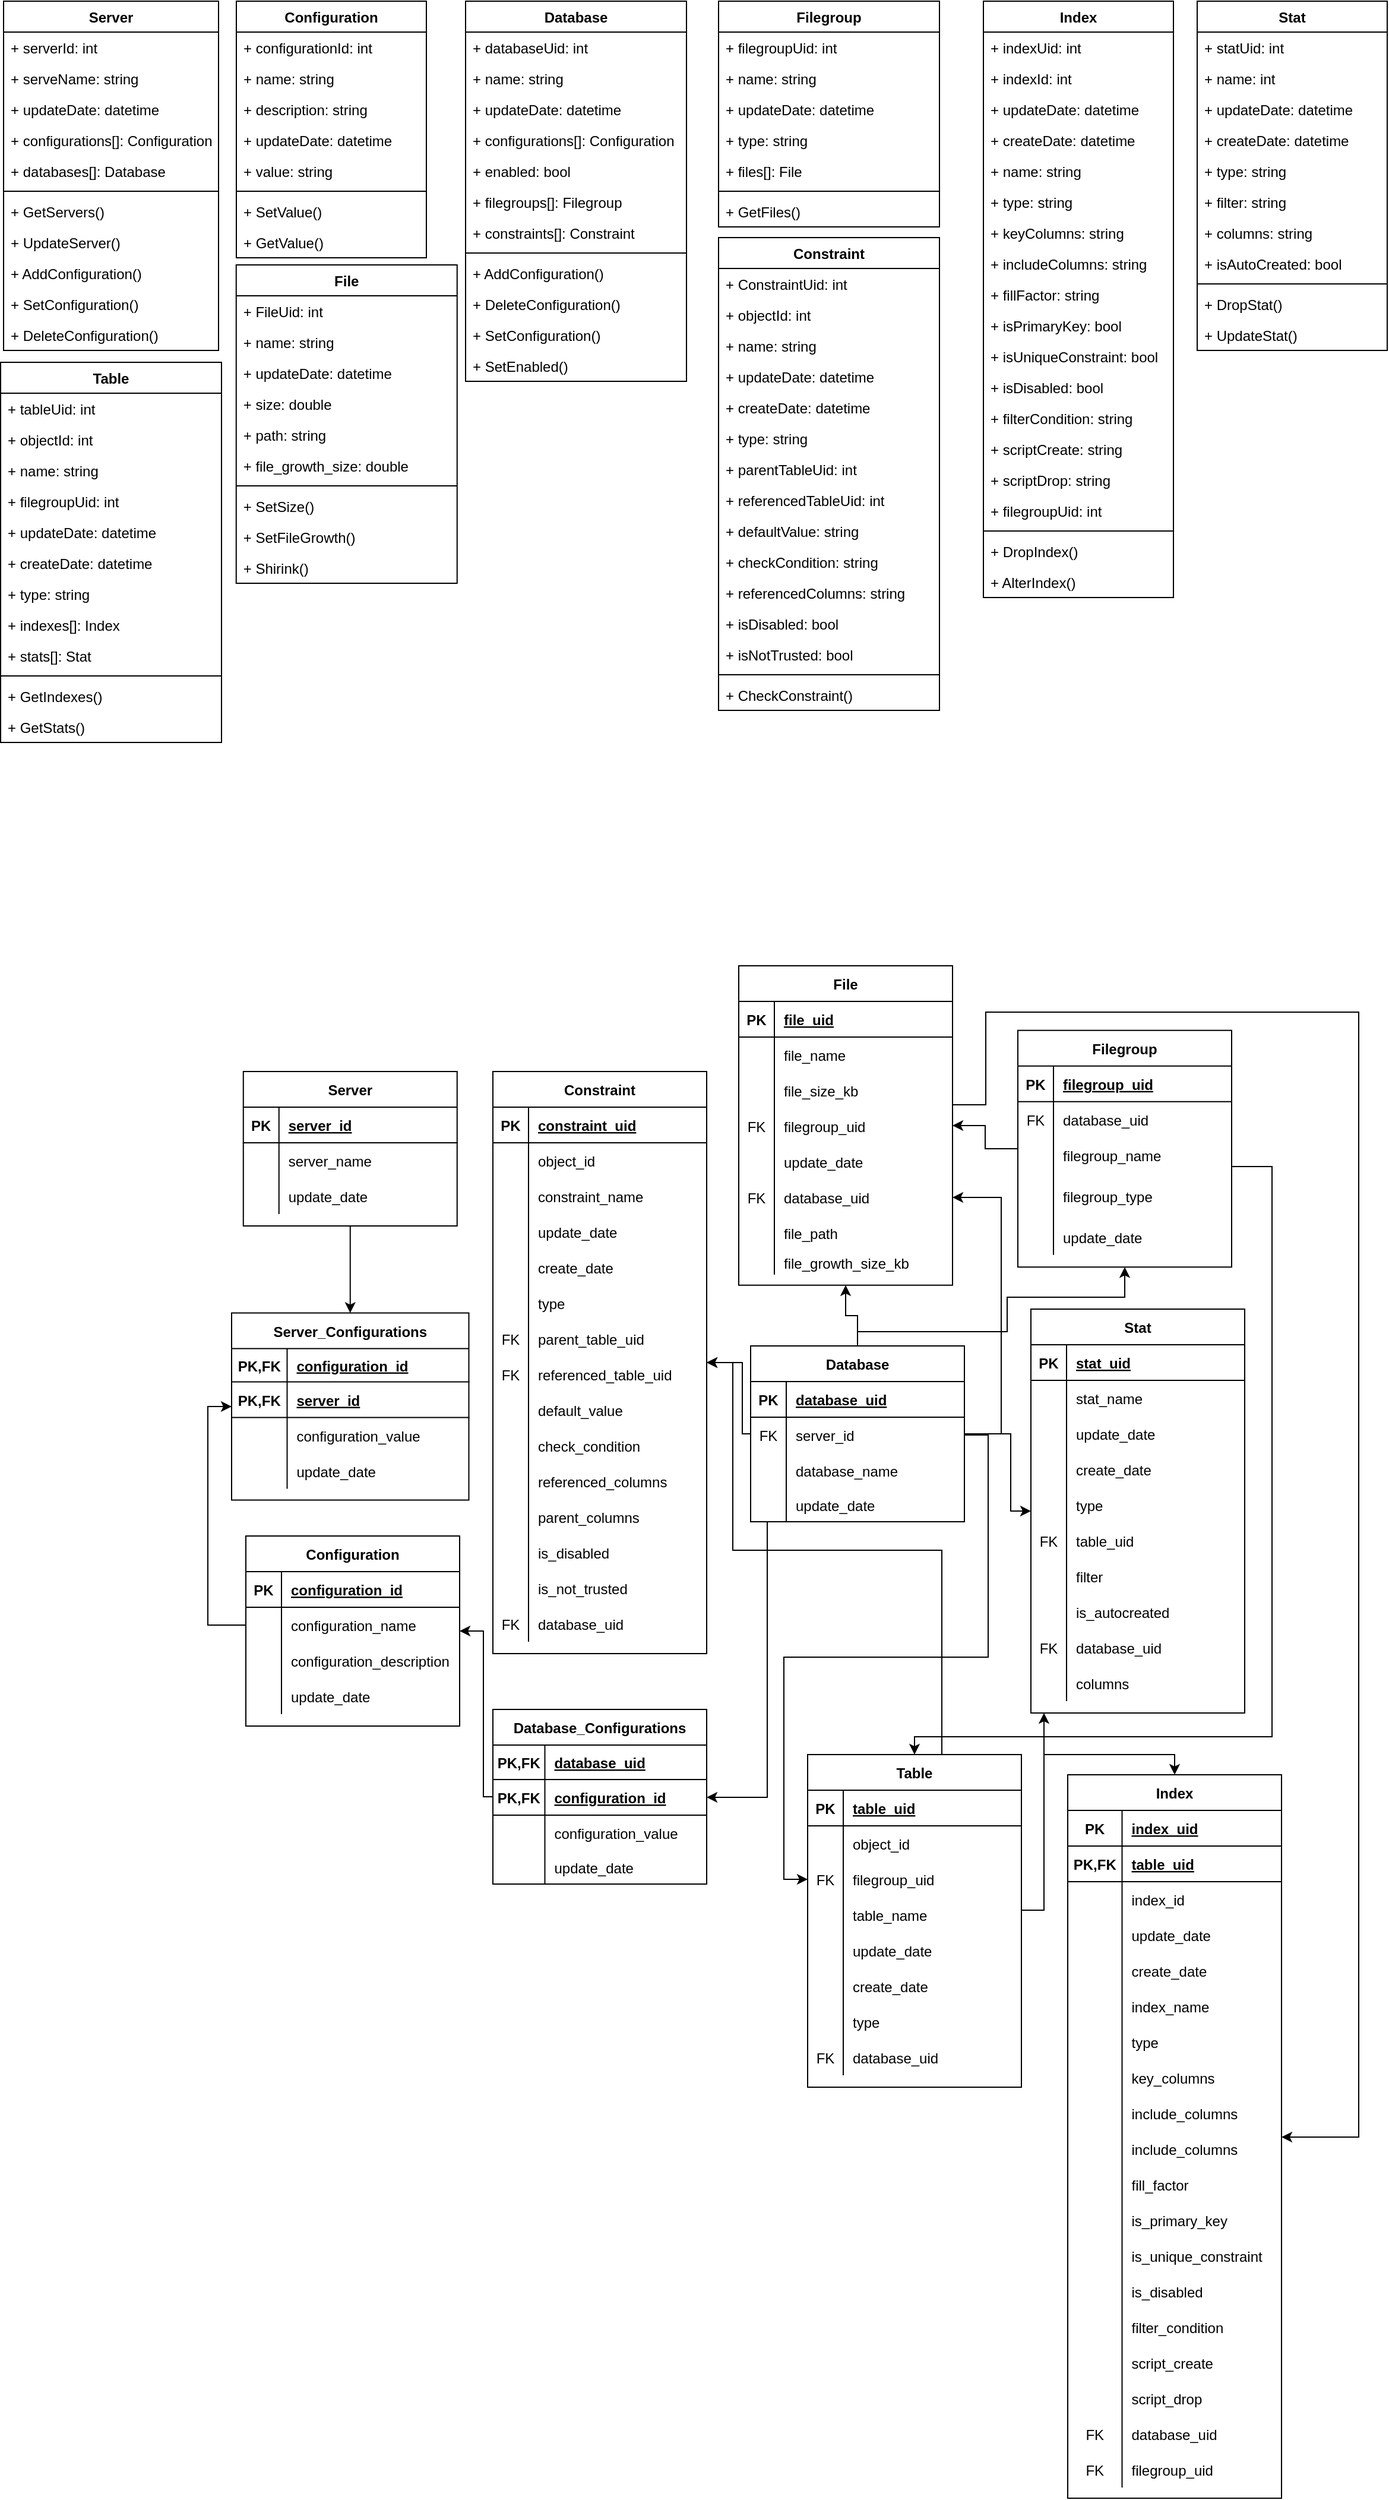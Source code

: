 <mxfile version="13.6.2" type="device"><diagram id="ff6Ciz-0W4YxmPZeDkQI" name="Página-1"><mxGraphModel dx="2686" dy="3522" grid="0" gridSize="10" guides="1" tooltips="1" connect="1" arrows="1" fold="1" page="0" pageScale="1" pageWidth="827" pageHeight="1169" math="0" shadow="0"><root><mxCell id="0"/><mxCell id="1" parent="0"/><mxCell id="05qQy9F4VI4E3FYQFkPj-387" style="edgeStyle=orthogonalEdgeStyle;rounded=0;orthogonalLoop=1;jettySize=auto;html=1;entryX=0;entryY=0.5;entryDx=0;entryDy=0;" parent="1" source="05qQy9F4VI4E3FYQFkPj-173" target="05qQy9F4VI4E3FYQFkPj-182" edge="1"><mxGeometry relative="1" as="geometry"/></mxCell><mxCell id="05qQy9F4VI4E3FYQFkPj-388" style="edgeStyle=orthogonalEdgeStyle;rounded=0;orthogonalLoop=1;jettySize=auto;html=1;entryX=0.5;entryY=0;entryDx=0;entryDy=0;" parent="1" source="05qQy9F4VI4E3FYQFkPj-156" target="05qQy9F4VI4E3FYQFkPj-182" edge="1"><mxGeometry relative="1" as="geometry"/></mxCell><mxCell id="05qQy9F4VI4E3FYQFkPj-389" style="edgeStyle=orthogonalEdgeStyle;rounded=0;orthogonalLoop=1;jettySize=auto;html=1;" parent="1" source="05qQy9F4VI4E3FYQFkPj-140" target="05qQy9F4VI4E3FYQFkPj-201" edge="1"><mxGeometry relative="1" as="geometry"><Array as="points"><mxPoint x="-584" y="-1096"/></Array></mxGeometry></mxCell><mxCell id="05qQy9F4VI4E3FYQFkPj-396" style="edgeStyle=orthogonalEdgeStyle;rounded=0;orthogonalLoop=1;jettySize=auto;html=1;entryX=1;entryY=0.5;entryDx=0;entryDy=0;" parent="1" source="05qQy9F4VI4E3FYQFkPj-140" target="05qQy9F4VI4E3FYQFkPj-320" edge="1"><mxGeometry relative="1" as="geometry"><Array as="points"><mxPoint x="-387" y="-1402"/><mxPoint x="-387" y="-1601"/></Array></mxGeometry></mxCell><mxCell id="05qQy9F4VI4E3FYQFkPj-399" style="edgeStyle=orthogonalEdgeStyle;rounded=0;orthogonalLoop=1;jettySize=auto;html=1;entryX=0.5;entryY=1;entryDx=0;entryDy=0;" parent="1" source="05qQy9F4VI4E3FYQFkPj-140" target="05qQy9F4VI4E3FYQFkPj-279" edge="1"><mxGeometry relative="1" as="geometry"><Array as="points"><mxPoint x="-508" y="-1488"/><mxPoint x="-382" y="-1488"/><mxPoint x="-382" y="-1517"/><mxPoint x="-283" y="-1517"/></Array></mxGeometry></mxCell><mxCell id="05qQy9F4VI4E3FYQFkPj-401" style="edgeStyle=orthogonalEdgeStyle;rounded=0;orthogonalLoop=1;jettySize=auto;html=1;" parent="1" source="05qQy9F4VI4E3FYQFkPj-140" target="05qQy9F4VI4E3FYQFkPj-3" edge="1"><mxGeometry relative="1" as="geometry"><Array as="points"><mxPoint x="-605" y="-1402"/><mxPoint x="-605" y="-1462"/></Array></mxGeometry></mxCell><mxCell id="05qQy9F4VI4E3FYQFkPj-402" style="edgeStyle=orthogonalEdgeStyle;rounded=0;orthogonalLoop=1;jettySize=auto;html=1;" parent="1" source="05qQy9F4VI4E3FYQFkPj-304" target="05qQy9F4VI4E3FYQFkPj-323" edge="1"><mxGeometry relative="1" as="geometry"><Array as="points"><mxPoint x="-400" y="-1679"/><mxPoint x="-400" y="-1757"/><mxPoint x="-86" y="-1757"/><mxPoint x="-86" y="-810"/></Array></mxGeometry></mxCell><mxCell id="05qQy9F4VI4E3FYQFkPj-405" style="edgeStyle=orthogonalEdgeStyle;rounded=0;orthogonalLoop=1;jettySize=auto;html=1;" parent="1" source="05qQy9F4VI4E3FYQFkPj-140" target="05qQy9F4VI4E3FYQFkPj-217" edge="1"><mxGeometry relative="1" as="geometry"><Array as="points"><mxPoint x="-379" y="-1402"/><mxPoint x="-379" y="-1337"/></Array></mxGeometry></mxCell><mxCell id="05qQy9F4VI4E3FYQFkPj-391" style="edgeStyle=orthogonalEdgeStyle;rounded=0;orthogonalLoop=1;jettySize=auto;html=1;" parent="1" source="05qQy9F4VI4E3FYQFkPj-144" target="05qQy9F4VI4E3FYQFkPj-255" edge="1"><mxGeometry relative="1" as="geometry"/></mxCell><mxCell id="05qQy9F4VI4E3FYQFkPj-400" style="edgeStyle=orthogonalEdgeStyle;rounded=0;orthogonalLoop=1;jettySize=auto;html=1;" parent="1" source="05qQy9F4VI4E3FYQFkPj-248" target="05qQy9F4VI4E3FYQFkPj-3" edge="1"><mxGeometry relative="1" as="geometry"><Array as="points"><mxPoint x="-437" y="-1304"/><mxPoint x="-613" y="-1304"/><mxPoint x="-613" y="-1462"/></Array></mxGeometry></mxCell><mxCell id="05qQy9F4VI4E3FYQFkPj-403" style="edgeStyle=orthogonalEdgeStyle;rounded=0;orthogonalLoop=1;jettySize=auto;html=1;" parent="1" source="05qQy9F4VI4E3FYQFkPj-248" target="05qQy9F4VI4E3FYQFkPj-323" edge="1"><mxGeometry relative="1" as="geometry"><Array as="points"><mxPoint x="-351" y="-1001"/><mxPoint x="-351" y="-1132"/><mxPoint x="-241" y="-1132"/></Array></mxGeometry></mxCell><mxCell id="05qQy9F4VI4E3FYQFkPj-404" style="edgeStyle=orthogonalEdgeStyle;rounded=0;orthogonalLoop=1;jettySize=auto;html=1;" parent="1" source="05qQy9F4VI4E3FYQFkPj-248" target="05qQy9F4VI4E3FYQFkPj-217" edge="1"><mxGeometry relative="1" as="geometry"><Array as="points"><mxPoint x="-351" y="-1001"/></Array></mxGeometry></mxCell><mxCell id="05qQy9F4VI4E3FYQFkPj-397" style="edgeStyle=orthogonalEdgeStyle;rounded=0;orthogonalLoop=1;jettySize=auto;html=1;" parent="1" source="05qQy9F4VI4E3FYQFkPj-279" target="05qQy9F4VI4E3FYQFkPj-304" edge="1"><mxGeometry relative="1" as="geometry"/></mxCell><mxCell id="05qQy9F4VI4E3FYQFkPj-398" style="edgeStyle=orthogonalEdgeStyle;rounded=0;orthogonalLoop=1;jettySize=auto;html=1;" parent="1" source="05qQy9F4VI4E3FYQFkPj-279" target="05qQy9F4VI4E3FYQFkPj-248" edge="1"><mxGeometry relative="1" as="geometry"><Array as="points"><mxPoint x="-159" y="-1627"/><mxPoint x="-159" y="-1147"/><mxPoint x="-460" y="-1147"/></Array></mxGeometry></mxCell><mxCell id="05qQy9F4VI4E3FYQFkPj-182" value="Server_Configurations" style="shape=table;startSize=30;container=1;collapsible=1;childLayout=tableLayout;fixedRows=1;rowLines=0;fontStyle=1;align=center;resizeLast=1;" parent="1" vertex="1"><mxGeometry x="-1035" y="-1503.75" width="199.75" height="157.5" as="geometry"/></mxCell><mxCell id="05qQy9F4VI4E3FYQFkPj-183" value="" style="shape=partialRectangle;collapsible=0;dropTarget=0;pointerEvents=0;fillColor=none;top=0;left=0;bottom=1;right=0;points=[[0,0.5],[1,0.5]];portConstraint=eastwest;" parent="05qQy9F4VI4E3FYQFkPj-182" vertex="1"><mxGeometry y="30" width="199.75" height="28" as="geometry"/></mxCell><mxCell id="05qQy9F4VI4E3FYQFkPj-184" value="PK,FK" style="shape=partialRectangle;connectable=0;fillColor=none;top=0;left=0;bottom=0;right=0;fontStyle=1;overflow=hidden;" parent="05qQy9F4VI4E3FYQFkPj-183" vertex="1"><mxGeometry width="46.75" height="28" as="geometry"/></mxCell><mxCell id="05qQy9F4VI4E3FYQFkPj-185" value="configuration_id" style="shape=partialRectangle;connectable=0;fillColor=none;top=0;left=0;bottom=0;right=0;align=left;spacingLeft=6;fontStyle=5;overflow=hidden;" parent="05qQy9F4VI4E3FYQFkPj-183" vertex="1"><mxGeometry x="46.75" width="153" height="28" as="geometry"/></mxCell><mxCell id="05qQy9F4VI4E3FYQFkPj-198" value="" style="shape=partialRectangle;collapsible=0;dropTarget=0;pointerEvents=0;fillColor=none;top=0;left=0;bottom=1;right=0;points=[[0,0.5],[1,0.5]];portConstraint=eastwest;" parent="05qQy9F4VI4E3FYQFkPj-182" vertex="1"><mxGeometry y="58" width="199.75" height="30" as="geometry"/></mxCell><mxCell id="05qQy9F4VI4E3FYQFkPj-199" value="PK,FK" style="shape=partialRectangle;connectable=0;fillColor=none;top=0;left=0;bottom=0;right=0;fontStyle=1;overflow=hidden;" parent="05qQy9F4VI4E3FYQFkPj-198" vertex="1"><mxGeometry width="46.75" height="30" as="geometry"/></mxCell><mxCell id="05qQy9F4VI4E3FYQFkPj-200" value="server_id" style="shape=partialRectangle;connectable=0;fillColor=none;top=0;left=0;bottom=0;right=0;align=left;spacingLeft=6;fontStyle=5;overflow=hidden;" parent="05qQy9F4VI4E3FYQFkPj-198" vertex="1"><mxGeometry x="46.75" width="153" height="30" as="geometry"/></mxCell><mxCell id="05qQy9F4VI4E3FYQFkPj-186" value="" style="shape=partialRectangle;collapsible=0;dropTarget=0;pointerEvents=0;fillColor=none;top=0;left=0;bottom=0;right=0;points=[[0,0.5],[1,0.5]];portConstraint=eastwest;" parent="05qQy9F4VI4E3FYQFkPj-182" vertex="1"><mxGeometry y="88" width="199.75" height="30" as="geometry"/></mxCell><mxCell id="05qQy9F4VI4E3FYQFkPj-187" value="" style="shape=partialRectangle;connectable=0;fillColor=none;top=0;left=0;bottom=0;right=0;editable=1;overflow=hidden;" parent="05qQy9F4VI4E3FYQFkPj-186" vertex="1"><mxGeometry width="46.75" height="30" as="geometry"/></mxCell><mxCell id="05qQy9F4VI4E3FYQFkPj-188" value="configuration_value" style="shape=partialRectangle;connectable=0;fillColor=none;top=0;left=0;bottom=0;right=0;align=left;spacingLeft=6;overflow=hidden;" parent="05qQy9F4VI4E3FYQFkPj-186" vertex="1"><mxGeometry x="46.75" width="153" height="30" as="geometry"/></mxCell><mxCell id="05qQy9F4VI4E3FYQFkPj-192" value="" style="shape=partialRectangle;collapsible=0;dropTarget=0;pointerEvents=0;fillColor=none;top=0;left=0;bottom=0;right=0;points=[[0,0.5],[1,0.5]];portConstraint=eastwest;" parent="05qQy9F4VI4E3FYQFkPj-182" vertex="1"><mxGeometry y="118" width="199.75" height="30" as="geometry"/></mxCell><mxCell id="05qQy9F4VI4E3FYQFkPj-193" value="" style="shape=partialRectangle;connectable=0;fillColor=none;top=0;left=0;bottom=0;right=0;editable=1;overflow=hidden;" parent="05qQy9F4VI4E3FYQFkPj-192" vertex="1"><mxGeometry width="46.75" height="30" as="geometry"/></mxCell><mxCell id="05qQy9F4VI4E3FYQFkPj-194" value="update_date" style="shape=partialRectangle;connectable=0;fillColor=none;top=0;left=0;bottom=0;right=0;align=left;spacingLeft=6;overflow=hidden;" parent="05qQy9F4VI4E3FYQFkPj-192" vertex="1"><mxGeometry x="46.75" width="153" height="30" as="geometry"/></mxCell><mxCell id="05qQy9F4VI4E3FYQFkPj-156" value="Server" style="shape=table;startSize=30;container=1;collapsible=1;childLayout=tableLayout;fixedRows=1;rowLines=0;fontStyle=1;align=center;resizeLast=1;" parent="1" vertex="1"><mxGeometry x="-1025.12" y="-1707" width="180" height="130" as="geometry"/></mxCell><mxCell id="05qQy9F4VI4E3FYQFkPj-157" value="" style="shape=partialRectangle;collapsible=0;dropTarget=0;pointerEvents=0;fillColor=none;top=0;left=0;bottom=1;right=0;points=[[0,0.5],[1,0.5]];portConstraint=eastwest;" parent="05qQy9F4VI4E3FYQFkPj-156" vertex="1"><mxGeometry y="30" width="180" height="30" as="geometry"/></mxCell><mxCell id="05qQy9F4VI4E3FYQFkPj-158" value="PK" style="shape=partialRectangle;connectable=0;fillColor=none;top=0;left=0;bottom=0;right=0;fontStyle=1;overflow=hidden;" parent="05qQy9F4VI4E3FYQFkPj-157" vertex="1"><mxGeometry width="30" height="30" as="geometry"/></mxCell><mxCell id="05qQy9F4VI4E3FYQFkPj-159" value="server_id" style="shape=partialRectangle;connectable=0;fillColor=none;top=0;left=0;bottom=0;right=0;align=left;spacingLeft=6;fontStyle=5;overflow=hidden;" parent="05qQy9F4VI4E3FYQFkPj-157" vertex="1"><mxGeometry x="30" width="150" height="30" as="geometry"/></mxCell><mxCell id="05qQy9F4VI4E3FYQFkPj-160" value="" style="shape=partialRectangle;collapsible=0;dropTarget=0;pointerEvents=0;fillColor=none;top=0;left=0;bottom=0;right=0;points=[[0,0.5],[1,0.5]];portConstraint=eastwest;" parent="05qQy9F4VI4E3FYQFkPj-156" vertex="1"><mxGeometry y="60" width="180" height="30" as="geometry"/></mxCell><mxCell id="05qQy9F4VI4E3FYQFkPj-161" value="" style="shape=partialRectangle;connectable=0;fillColor=none;top=0;left=0;bottom=0;right=0;editable=1;overflow=hidden;" parent="05qQy9F4VI4E3FYQFkPj-160" vertex="1"><mxGeometry width="30" height="30" as="geometry"/></mxCell><mxCell id="05qQy9F4VI4E3FYQFkPj-162" value="server_name" style="shape=partialRectangle;connectable=0;fillColor=none;top=0;left=0;bottom=0;right=0;align=left;spacingLeft=6;overflow=hidden;" parent="05qQy9F4VI4E3FYQFkPj-160" vertex="1"><mxGeometry x="30" width="150" height="30" as="geometry"/></mxCell><mxCell id="05qQy9F4VI4E3FYQFkPj-163" value="" style="shape=partialRectangle;collapsible=0;dropTarget=0;pointerEvents=0;fillColor=none;top=0;left=0;bottom=0;right=0;points=[[0,0.5],[1,0.5]];portConstraint=eastwest;" parent="05qQy9F4VI4E3FYQFkPj-156" vertex="1"><mxGeometry y="90" width="180" height="30" as="geometry"/></mxCell><mxCell id="05qQy9F4VI4E3FYQFkPj-164" value="" style="shape=partialRectangle;connectable=0;fillColor=none;top=0;left=0;bottom=0;right=0;editable=1;overflow=hidden;" parent="05qQy9F4VI4E3FYQFkPj-163" vertex="1"><mxGeometry width="30" height="30" as="geometry"/></mxCell><mxCell id="05qQy9F4VI4E3FYQFkPj-165" value="update_date" style="shape=partialRectangle;connectable=0;fillColor=none;top=0;left=0;bottom=0;right=0;align=left;spacingLeft=6;overflow=hidden;" parent="05qQy9F4VI4E3FYQFkPj-163" vertex="1"><mxGeometry x="30" width="150" height="30" as="geometry"/></mxCell><mxCell id="05qQy9F4VI4E3FYQFkPj-169" value="Configuration" style="shape=table;startSize=30;container=1;collapsible=1;childLayout=tableLayout;fixedRows=1;rowLines=0;fontStyle=1;align=center;resizeLast=1;" parent="1" vertex="1"><mxGeometry x="-1023" y="-1316" width="180" height="160" as="geometry"><mxRectangle x="41" y="-59" width="106" height="30" as="alternateBounds"/></mxGeometry></mxCell><mxCell id="05qQy9F4VI4E3FYQFkPj-170" value="" style="shape=partialRectangle;collapsible=0;dropTarget=0;pointerEvents=0;fillColor=none;top=0;left=0;bottom=1;right=0;points=[[0,0.5],[1,0.5]];portConstraint=eastwest;" parent="05qQy9F4VI4E3FYQFkPj-169" vertex="1"><mxGeometry y="30" width="180" height="30" as="geometry"/></mxCell><mxCell id="05qQy9F4VI4E3FYQFkPj-171" value="PK" style="shape=partialRectangle;connectable=0;fillColor=none;top=0;left=0;bottom=0;right=0;fontStyle=1;overflow=hidden;" parent="05qQy9F4VI4E3FYQFkPj-170" vertex="1"><mxGeometry width="30" height="30" as="geometry"/></mxCell><mxCell id="05qQy9F4VI4E3FYQFkPj-172" value="configuration_id" style="shape=partialRectangle;connectable=0;fillColor=none;top=0;left=0;bottom=0;right=0;align=left;spacingLeft=6;fontStyle=5;overflow=hidden;" parent="05qQy9F4VI4E3FYQFkPj-170" vertex="1"><mxGeometry x="30" width="150" height="30" as="geometry"/></mxCell><mxCell id="05qQy9F4VI4E3FYQFkPj-173" value="" style="shape=partialRectangle;collapsible=0;dropTarget=0;pointerEvents=0;fillColor=none;top=0;left=0;bottom=0;right=0;points=[[0,0.5],[1,0.5]];portConstraint=eastwest;" parent="05qQy9F4VI4E3FYQFkPj-169" vertex="1"><mxGeometry y="60" width="180" height="30" as="geometry"/></mxCell><mxCell id="05qQy9F4VI4E3FYQFkPj-174" value="" style="shape=partialRectangle;connectable=0;fillColor=none;top=0;left=0;bottom=0;right=0;editable=1;overflow=hidden;" parent="05qQy9F4VI4E3FYQFkPj-173" vertex="1"><mxGeometry width="30" height="30" as="geometry"/></mxCell><mxCell id="05qQy9F4VI4E3FYQFkPj-175" value="configuration_name" style="shape=partialRectangle;connectable=0;fillColor=none;top=0;left=0;bottom=0;right=0;align=left;spacingLeft=6;overflow=hidden;" parent="05qQy9F4VI4E3FYQFkPj-173" vertex="1"><mxGeometry x="30" width="150" height="30" as="geometry"/></mxCell><mxCell id="05qQy9F4VI4E3FYQFkPj-176" value="" style="shape=partialRectangle;collapsible=0;dropTarget=0;pointerEvents=0;fillColor=none;top=0;left=0;bottom=0;right=0;points=[[0,0.5],[1,0.5]];portConstraint=eastwest;" parent="05qQy9F4VI4E3FYQFkPj-169" vertex="1"><mxGeometry y="90" width="180" height="30" as="geometry"/></mxCell><mxCell id="05qQy9F4VI4E3FYQFkPj-177" value="" style="shape=partialRectangle;connectable=0;fillColor=none;top=0;left=0;bottom=0;right=0;editable=1;overflow=hidden;" parent="05qQy9F4VI4E3FYQFkPj-176" vertex="1"><mxGeometry width="30" height="30" as="geometry"/></mxCell><mxCell id="05qQy9F4VI4E3FYQFkPj-178" value="configuration_description" style="shape=partialRectangle;connectable=0;fillColor=none;top=0;left=0;bottom=0;right=0;align=left;spacingLeft=6;overflow=hidden;" parent="05qQy9F4VI4E3FYQFkPj-176" vertex="1"><mxGeometry x="30" width="150" height="30" as="geometry"/></mxCell><mxCell id="05qQy9F4VI4E3FYQFkPj-179" value="" style="shape=partialRectangle;collapsible=0;dropTarget=0;pointerEvents=0;fillColor=none;top=0;left=0;bottom=0;right=0;points=[[0,0.5],[1,0.5]];portConstraint=eastwest;" parent="05qQy9F4VI4E3FYQFkPj-169" vertex="1"><mxGeometry y="120" width="180" height="30" as="geometry"/></mxCell><mxCell id="05qQy9F4VI4E3FYQFkPj-180" value="" style="shape=partialRectangle;connectable=0;fillColor=none;top=0;left=0;bottom=0;right=0;editable=1;overflow=hidden;" parent="05qQy9F4VI4E3FYQFkPj-179" vertex="1"><mxGeometry width="30" height="30" as="geometry"/></mxCell><mxCell id="05qQy9F4VI4E3FYQFkPj-181" value="update_date" style="shape=partialRectangle;connectable=0;fillColor=none;top=0;left=0;bottom=0;right=0;align=left;spacingLeft=6;overflow=hidden;" parent="05qQy9F4VI4E3FYQFkPj-179" vertex="1"><mxGeometry x="30" width="150" height="30" as="geometry"/></mxCell><mxCell id="05qQy9F4VI4E3FYQFkPj-3" value="Constraint" style="shape=table;startSize=30;container=1;collapsible=1;childLayout=tableLayout;fixedRows=1;rowLines=0;fontStyle=1;align=center;resizeLast=1;" parent="1" vertex="1"><mxGeometry x="-815" y="-1707" width="180" height="490" as="geometry"/></mxCell><mxCell id="05qQy9F4VI4E3FYQFkPj-4" value="" style="shape=partialRectangle;collapsible=0;dropTarget=0;pointerEvents=0;fillColor=none;top=0;left=0;bottom=1;right=0;points=[[0,0.5],[1,0.5]];portConstraint=eastwest;" parent="05qQy9F4VI4E3FYQFkPj-3" vertex="1"><mxGeometry y="30" width="180" height="30" as="geometry"/></mxCell><mxCell id="05qQy9F4VI4E3FYQFkPj-5" value="PK" style="shape=partialRectangle;connectable=0;fillColor=none;top=0;left=0;bottom=0;right=0;fontStyle=1;overflow=hidden;" parent="05qQy9F4VI4E3FYQFkPj-4" vertex="1"><mxGeometry width="30" height="30" as="geometry"/></mxCell><mxCell id="05qQy9F4VI4E3FYQFkPj-6" value="constraint_uid" style="shape=partialRectangle;connectable=0;fillColor=none;top=0;left=0;bottom=0;right=0;align=left;spacingLeft=6;fontStyle=5;overflow=hidden;" parent="05qQy9F4VI4E3FYQFkPj-4" vertex="1"><mxGeometry x="30" width="150" height="30" as="geometry"/></mxCell><mxCell id="05qQy9F4VI4E3FYQFkPj-7" value="" style="shape=partialRectangle;collapsible=0;dropTarget=0;pointerEvents=0;fillColor=none;top=0;left=0;bottom=0;right=0;points=[[0,0.5],[1,0.5]];portConstraint=eastwest;" parent="05qQy9F4VI4E3FYQFkPj-3" vertex="1"><mxGeometry y="60" width="180" height="30" as="geometry"/></mxCell><mxCell id="05qQy9F4VI4E3FYQFkPj-8" value="" style="shape=partialRectangle;connectable=0;fillColor=none;top=0;left=0;bottom=0;right=0;editable=1;overflow=hidden;" parent="05qQy9F4VI4E3FYQFkPj-7" vertex="1"><mxGeometry width="30" height="30" as="geometry"/></mxCell><mxCell id="05qQy9F4VI4E3FYQFkPj-9" value="object_id" style="shape=partialRectangle;connectable=0;fillColor=none;top=0;left=0;bottom=0;right=0;align=left;spacingLeft=6;overflow=hidden;" parent="05qQy9F4VI4E3FYQFkPj-7" vertex="1"><mxGeometry x="30" width="150" height="30" as="geometry"/></mxCell><mxCell id="05qQy9F4VI4E3FYQFkPj-10" value="" style="shape=partialRectangle;collapsible=0;dropTarget=0;pointerEvents=0;fillColor=none;top=0;left=0;bottom=0;right=0;points=[[0,0.5],[1,0.5]];portConstraint=eastwest;" parent="05qQy9F4VI4E3FYQFkPj-3" vertex="1"><mxGeometry y="90" width="180" height="30" as="geometry"/></mxCell><mxCell id="05qQy9F4VI4E3FYQFkPj-11" value="" style="shape=partialRectangle;connectable=0;fillColor=none;top=0;left=0;bottom=0;right=0;editable=1;overflow=hidden;" parent="05qQy9F4VI4E3FYQFkPj-10" vertex="1"><mxGeometry width="30" height="30" as="geometry"/></mxCell><mxCell id="05qQy9F4VI4E3FYQFkPj-12" value="constraint_name" style="shape=partialRectangle;connectable=0;fillColor=none;top=0;left=0;bottom=0;right=0;align=left;spacingLeft=6;overflow=hidden;" parent="05qQy9F4VI4E3FYQFkPj-10" vertex="1"><mxGeometry x="30" width="150" height="30" as="geometry"/></mxCell><mxCell id="05qQy9F4VI4E3FYQFkPj-13" value="" style="shape=partialRectangle;collapsible=0;dropTarget=0;pointerEvents=0;fillColor=none;top=0;left=0;bottom=0;right=0;points=[[0,0.5],[1,0.5]];portConstraint=eastwest;" parent="05qQy9F4VI4E3FYQFkPj-3" vertex="1"><mxGeometry y="120" width="180" height="30" as="geometry"/></mxCell><mxCell id="05qQy9F4VI4E3FYQFkPj-14" value="" style="shape=partialRectangle;connectable=0;fillColor=none;top=0;left=0;bottom=0;right=0;editable=1;overflow=hidden;" parent="05qQy9F4VI4E3FYQFkPj-13" vertex="1"><mxGeometry width="30" height="30" as="geometry"/></mxCell><mxCell id="05qQy9F4VI4E3FYQFkPj-15" value="update_date" style="shape=partialRectangle;connectable=0;fillColor=none;top=0;left=0;bottom=0;right=0;align=left;spacingLeft=6;overflow=hidden;" parent="05qQy9F4VI4E3FYQFkPj-13" vertex="1"><mxGeometry x="30" width="150" height="30" as="geometry"/></mxCell><mxCell id="05qQy9F4VI4E3FYQFkPj-29" value="" style="shape=partialRectangle;collapsible=0;dropTarget=0;pointerEvents=0;fillColor=none;top=0;left=0;bottom=0;right=0;points=[[0,0.5],[1,0.5]];portConstraint=eastwest;" parent="05qQy9F4VI4E3FYQFkPj-3" vertex="1"><mxGeometry y="150" width="180" height="30" as="geometry"/></mxCell><mxCell id="05qQy9F4VI4E3FYQFkPj-30" value="" style="shape=partialRectangle;connectable=0;fillColor=none;top=0;left=0;bottom=0;right=0;editable=1;overflow=hidden;" parent="05qQy9F4VI4E3FYQFkPj-29" vertex="1"><mxGeometry width="30" height="30" as="geometry"/></mxCell><mxCell id="05qQy9F4VI4E3FYQFkPj-31" value="create_date" style="shape=partialRectangle;connectable=0;fillColor=none;top=0;left=0;bottom=0;right=0;align=left;spacingLeft=6;overflow=hidden;" parent="05qQy9F4VI4E3FYQFkPj-29" vertex="1"><mxGeometry x="30" width="150" height="30" as="geometry"/></mxCell><mxCell id="05qQy9F4VI4E3FYQFkPj-33" value="" style="shape=partialRectangle;collapsible=0;dropTarget=0;pointerEvents=0;fillColor=none;top=0;left=0;bottom=0;right=0;points=[[0,0.5],[1,0.5]];portConstraint=eastwest;" parent="05qQy9F4VI4E3FYQFkPj-3" vertex="1"><mxGeometry y="180" width="180" height="30" as="geometry"/></mxCell><mxCell id="05qQy9F4VI4E3FYQFkPj-34" value="" style="shape=partialRectangle;connectable=0;fillColor=none;top=0;left=0;bottom=0;right=0;editable=1;overflow=hidden;" parent="05qQy9F4VI4E3FYQFkPj-33" vertex="1"><mxGeometry width="30" height="30" as="geometry"/></mxCell><mxCell id="05qQy9F4VI4E3FYQFkPj-35" value="type" style="shape=partialRectangle;connectable=0;fillColor=none;top=0;left=0;bottom=0;right=0;align=left;spacingLeft=6;overflow=hidden;" parent="05qQy9F4VI4E3FYQFkPj-33" vertex="1"><mxGeometry x="30" width="150" height="30" as="geometry"/></mxCell><mxCell id="05qQy9F4VI4E3FYQFkPj-36" value="" style="shape=partialRectangle;collapsible=0;dropTarget=0;pointerEvents=0;fillColor=none;top=0;left=0;bottom=0;right=0;points=[[0,0.5],[1,0.5]];portConstraint=eastwest;" parent="05qQy9F4VI4E3FYQFkPj-3" vertex="1"><mxGeometry y="210" width="180" height="30" as="geometry"/></mxCell><mxCell id="05qQy9F4VI4E3FYQFkPj-37" value="FK" style="shape=partialRectangle;connectable=0;fillColor=none;top=0;left=0;bottom=0;right=0;editable=1;overflow=hidden;" parent="05qQy9F4VI4E3FYQFkPj-36" vertex="1"><mxGeometry width="30" height="30" as="geometry"/></mxCell><mxCell id="05qQy9F4VI4E3FYQFkPj-38" value="parent_table_uid" style="shape=partialRectangle;connectable=0;fillColor=none;top=0;left=0;bottom=0;right=0;align=left;spacingLeft=6;overflow=hidden;" parent="05qQy9F4VI4E3FYQFkPj-36" vertex="1"><mxGeometry x="30" width="150" height="30" as="geometry"/></mxCell><mxCell id="05qQy9F4VI4E3FYQFkPj-61" value="" style="shape=partialRectangle;collapsible=0;dropTarget=0;pointerEvents=0;fillColor=none;top=0;left=0;bottom=0;right=0;points=[[0,0.5],[1,0.5]];portConstraint=eastwest;" parent="05qQy9F4VI4E3FYQFkPj-3" vertex="1"><mxGeometry y="240" width="180" height="30" as="geometry"/></mxCell><mxCell id="05qQy9F4VI4E3FYQFkPj-62" value="FK" style="shape=partialRectangle;connectable=0;fillColor=none;top=0;left=0;bottom=0;right=0;editable=1;overflow=hidden;" parent="05qQy9F4VI4E3FYQFkPj-61" vertex="1"><mxGeometry width="30" height="30" as="geometry"/></mxCell><mxCell id="05qQy9F4VI4E3FYQFkPj-63" value="referenced_table_uid" style="shape=partialRectangle;connectable=0;fillColor=none;top=0;left=0;bottom=0;right=0;align=left;spacingLeft=6;overflow=hidden;" parent="05qQy9F4VI4E3FYQFkPj-61" vertex="1"><mxGeometry x="30" width="150" height="30" as="geometry"/></mxCell><mxCell id="05qQy9F4VI4E3FYQFkPj-64" value="" style="shape=partialRectangle;collapsible=0;dropTarget=0;pointerEvents=0;fillColor=none;top=0;left=0;bottom=0;right=0;points=[[0,0.5],[1,0.5]];portConstraint=eastwest;" parent="05qQy9F4VI4E3FYQFkPj-3" vertex="1"><mxGeometry y="270" width="180" height="30" as="geometry"/></mxCell><mxCell id="05qQy9F4VI4E3FYQFkPj-65" value="" style="shape=partialRectangle;connectable=0;fillColor=none;top=0;left=0;bottom=0;right=0;editable=1;overflow=hidden;" parent="05qQy9F4VI4E3FYQFkPj-64" vertex="1"><mxGeometry width="30" height="30" as="geometry"/></mxCell><mxCell id="05qQy9F4VI4E3FYQFkPj-66" value="default_value" style="shape=partialRectangle;connectable=0;fillColor=none;top=0;left=0;bottom=0;right=0;align=left;spacingLeft=6;overflow=hidden;" parent="05qQy9F4VI4E3FYQFkPj-64" vertex="1"><mxGeometry x="30" width="150" height="30" as="geometry"/></mxCell><mxCell id="05qQy9F4VI4E3FYQFkPj-67" value="" style="shape=partialRectangle;collapsible=0;dropTarget=0;pointerEvents=0;fillColor=none;top=0;left=0;bottom=0;right=0;points=[[0,0.5],[1,0.5]];portConstraint=eastwest;" parent="05qQy9F4VI4E3FYQFkPj-3" vertex="1"><mxGeometry y="300" width="180" height="30" as="geometry"/></mxCell><mxCell id="05qQy9F4VI4E3FYQFkPj-68" value="" style="shape=partialRectangle;connectable=0;fillColor=none;top=0;left=0;bottom=0;right=0;editable=1;overflow=hidden;" parent="05qQy9F4VI4E3FYQFkPj-67" vertex="1"><mxGeometry width="30" height="30" as="geometry"/></mxCell><mxCell id="05qQy9F4VI4E3FYQFkPj-69" value="check_condition" style="shape=partialRectangle;connectable=0;fillColor=none;top=0;left=0;bottom=0;right=0;align=left;spacingLeft=6;overflow=hidden;" parent="05qQy9F4VI4E3FYQFkPj-67" vertex="1"><mxGeometry x="30" width="150" height="30" as="geometry"/></mxCell><mxCell id="05qQy9F4VI4E3FYQFkPj-70" value="" style="shape=partialRectangle;collapsible=0;dropTarget=0;pointerEvents=0;fillColor=none;top=0;left=0;bottom=0;right=0;points=[[0,0.5],[1,0.5]];portConstraint=eastwest;" parent="05qQy9F4VI4E3FYQFkPj-3" vertex="1"><mxGeometry y="330" width="180" height="30" as="geometry"/></mxCell><mxCell id="05qQy9F4VI4E3FYQFkPj-71" value="" style="shape=partialRectangle;connectable=0;fillColor=none;top=0;left=0;bottom=0;right=0;editable=1;overflow=hidden;" parent="05qQy9F4VI4E3FYQFkPj-70" vertex="1"><mxGeometry width="30" height="30" as="geometry"/></mxCell><mxCell id="05qQy9F4VI4E3FYQFkPj-72" value="referenced_columns" style="shape=partialRectangle;connectable=0;fillColor=none;top=0;left=0;bottom=0;right=0;align=left;spacingLeft=6;overflow=hidden;" parent="05qQy9F4VI4E3FYQFkPj-70" vertex="1"><mxGeometry x="30" width="150" height="30" as="geometry"/></mxCell><mxCell id="05qQy9F4VI4E3FYQFkPj-73" value="" style="shape=partialRectangle;collapsible=0;dropTarget=0;pointerEvents=0;fillColor=none;top=0;left=0;bottom=0;right=0;points=[[0,0.5],[1,0.5]];portConstraint=eastwest;" parent="05qQy9F4VI4E3FYQFkPj-3" vertex="1"><mxGeometry y="360" width="180" height="30" as="geometry"/></mxCell><mxCell id="05qQy9F4VI4E3FYQFkPj-74" value="" style="shape=partialRectangle;connectable=0;fillColor=none;top=0;left=0;bottom=0;right=0;editable=1;overflow=hidden;" parent="05qQy9F4VI4E3FYQFkPj-73" vertex="1"><mxGeometry width="30" height="30" as="geometry"/></mxCell><mxCell id="05qQy9F4VI4E3FYQFkPj-75" value="parent_columns" style="shape=partialRectangle;connectable=0;fillColor=none;top=0;left=0;bottom=0;right=0;align=left;spacingLeft=6;overflow=hidden;" parent="05qQy9F4VI4E3FYQFkPj-73" vertex="1"><mxGeometry x="30" width="150" height="30" as="geometry"/></mxCell><mxCell id="05qQy9F4VI4E3FYQFkPj-76" value="" style="shape=partialRectangle;collapsible=0;dropTarget=0;pointerEvents=0;fillColor=none;top=0;left=0;bottom=0;right=0;points=[[0,0.5],[1,0.5]];portConstraint=eastwest;" parent="05qQy9F4VI4E3FYQFkPj-3" vertex="1"><mxGeometry y="390" width="180" height="30" as="geometry"/></mxCell><mxCell id="05qQy9F4VI4E3FYQFkPj-77" value="" style="shape=partialRectangle;connectable=0;fillColor=none;top=0;left=0;bottom=0;right=0;editable=1;overflow=hidden;" parent="05qQy9F4VI4E3FYQFkPj-76" vertex="1"><mxGeometry width="30" height="30" as="geometry"/></mxCell><mxCell id="05qQy9F4VI4E3FYQFkPj-78" value="is_disabled" style="shape=partialRectangle;connectable=0;fillColor=none;top=0;left=0;bottom=0;right=0;align=left;spacingLeft=6;overflow=hidden;" parent="05qQy9F4VI4E3FYQFkPj-76" vertex="1"><mxGeometry x="30" width="150" height="30" as="geometry"/></mxCell><mxCell id="05qQy9F4VI4E3FYQFkPj-79" value="" style="shape=partialRectangle;collapsible=0;dropTarget=0;pointerEvents=0;fillColor=none;top=0;left=0;bottom=0;right=0;points=[[0,0.5],[1,0.5]];portConstraint=eastwest;" parent="05qQy9F4VI4E3FYQFkPj-3" vertex="1"><mxGeometry y="420" width="180" height="30" as="geometry"/></mxCell><mxCell id="05qQy9F4VI4E3FYQFkPj-80" value="" style="shape=partialRectangle;connectable=0;fillColor=none;top=0;left=0;bottom=0;right=0;editable=1;overflow=hidden;" parent="05qQy9F4VI4E3FYQFkPj-79" vertex="1"><mxGeometry width="30" height="30" as="geometry"/></mxCell><mxCell id="05qQy9F4VI4E3FYQFkPj-81" value="is_not_trusted" style="shape=partialRectangle;connectable=0;fillColor=none;top=0;left=0;bottom=0;right=0;align=left;spacingLeft=6;overflow=hidden;" parent="05qQy9F4VI4E3FYQFkPj-79" vertex="1"><mxGeometry x="30" width="150" height="30" as="geometry"/></mxCell><mxCell id="05qQy9F4VI4E3FYQFkPj-82" value="" style="shape=partialRectangle;collapsible=0;dropTarget=0;pointerEvents=0;fillColor=none;top=0;left=0;bottom=0;right=0;points=[[0,0.5],[1,0.5]];portConstraint=eastwest;" parent="05qQy9F4VI4E3FYQFkPj-3" vertex="1"><mxGeometry y="450" width="180" height="30" as="geometry"/></mxCell><mxCell id="05qQy9F4VI4E3FYQFkPj-83" value="FK" style="shape=partialRectangle;connectable=0;fillColor=none;top=0;left=0;bottom=0;right=0;editable=1;overflow=hidden;" parent="05qQy9F4VI4E3FYQFkPj-82" vertex="1"><mxGeometry width="30" height="30" as="geometry"/></mxCell><mxCell id="05qQy9F4VI4E3FYQFkPj-84" value="database_uid" style="shape=partialRectangle;connectable=0;fillColor=none;top=0;left=0;bottom=0;right=0;align=left;spacingLeft=6;overflow=hidden;" parent="05qQy9F4VI4E3FYQFkPj-82" vertex="1"><mxGeometry x="30" width="150" height="30" as="geometry"/></mxCell><mxCell id="05qQy9F4VI4E3FYQFkPj-140" value="Database" style="shape=table;startSize=30;container=1;collapsible=1;childLayout=tableLayout;fixedRows=1;rowLines=0;fontStyle=1;align=center;resizeLast=1;" parent="1" vertex="1"><mxGeometry x="-598" y="-1476" width="180" height="148" as="geometry"/></mxCell><mxCell id="05qQy9F4VI4E3FYQFkPj-141" value="" style="shape=partialRectangle;collapsible=0;dropTarget=0;pointerEvents=0;fillColor=none;top=0;left=0;bottom=1;right=0;points=[[0,0.5],[1,0.5]];portConstraint=eastwest;" parent="05qQy9F4VI4E3FYQFkPj-140" vertex="1"><mxGeometry y="30" width="180" height="30" as="geometry"/></mxCell><mxCell id="05qQy9F4VI4E3FYQFkPj-142" value="PK" style="shape=partialRectangle;connectable=0;fillColor=none;top=0;left=0;bottom=0;right=0;fontStyle=1;overflow=hidden;" parent="05qQy9F4VI4E3FYQFkPj-141" vertex="1"><mxGeometry width="30" height="30" as="geometry"/></mxCell><mxCell id="05qQy9F4VI4E3FYQFkPj-143" value="database_uid" style="shape=partialRectangle;connectable=0;fillColor=none;top=0;left=0;bottom=0;right=0;align=left;spacingLeft=6;fontStyle=5;overflow=hidden;" parent="05qQy9F4VI4E3FYQFkPj-141" vertex="1"><mxGeometry x="30" width="150" height="30" as="geometry"/></mxCell><mxCell id="05qQy9F4VI4E3FYQFkPj-144" value="" style="shape=partialRectangle;collapsible=0;dropTarget=0;pointerEvents=0;fillColor=none;top=0;left=0;bottom=0;right=0;points=[[0,0.5],[1,0.5]];portConstraint=eastwest;" parent="05qQy9F4VI4E3FYQFkPj-140" vertex="1"><mxGeometry y="60" width="180" height="30" as="geometry"/></mxCell><mxCell id="05qQy9F4VI4E3FYQFkPj-145" value="FK" style="shape=partialRectangle;connectable=0;fillColor=none;top=0;left=0;bottom=0;right=0;editable=1;overflow=hidden;" parent="05qQy9F4VI4E3FYQFkPj-144" vertex="1"><mxGeometry width="30" height="30" as="geometry"/></mxCell><mxCell id="05qQy9F4VI4E3FYQFkPj-146" value="server_id" style="shape=partialRectangle;connectable=0;fillColor=none;top=0;left=0;bottom=0;right=0;align=left;spacingLeft=6;overflow=hidden;" parent="05qQy9F4VI4E3FYQFkPj-144" vertex="1"><mxGeometry x="30" width="150" height="30" as="geometry"/></mxCell><mxCell id="05qQy9F4VI4E3FYQFkPj-147" value="" style="shape=partialRectangle;collapsible=0;dropTarget=0;pointerEvents=0;fillColor=none;top=0;left=0;bottom=0;right=0;points=[[0,0.5],[1,0.5]];portConstraint=eastwest;" parent="05qQy9F4VI4E3FYQFkPj-140" vertex="1"><mxGeometry y="90" width="180" height="30" as="geometry"/></mxCell><mxCell id="05qQy9F4VI4E3FYQFkPj-148" value="" style="shape=partialRectangle;connectable=0;fillColor=none;top=0;left=0;bottom=0;right=0;editable=1;overflow=hidden;" parent="05qQy9F4VI4E3FYQFkPj-147" vertex="1"><mxGeometry width="30" height="30" as="geometry"/></mxCell><mxCell id="05qQy9F4VI4E3FYQFkPj-149" value="database_name" style="shape=partialRectangle;connectable=0;fillColor=none;top=0;left=0;bottom=0;right=0;align=left;spacingLeft=6;overflow=hidden;" parent="05qQy9F4VI4E3FYQFkPj-147" vertex="1"><mxGeometry x="30" width="150" height="30" as="geometry"/></mxCell><mxCell id="05qQy9F4VI4E3FYQFkPj-150" value="" style="shape=partialRectangle;collapsible=0;dropTarget=0;pointerEvents=0;fillColor=none;top=0;left=0;bottom=0;right=0;points=[[0,0.5],[1,0.5]];portConstraint=eastwest;" parent="05qQy9F4VI4E3FYQFkPj-140" vertex="1"><mxGeometry y="120" width="180" height="28" as="geometry"/></mxCell><mxCell id="05qQy9F4VI4E3FYQFkPj-151" value="" style="shape=partialRectangle;connectable=0;fillColor=none;top=0;left=0;bottom=0;right=0;editable=1;overflow=hidden;" parent="05qQy9F4VI4E3FYQFkPj-150" vertex="1"><mxGeometry width="30" height="28" as="geometry"/></mxCell><mxCell id="05qQy9F4VI4E3FYQFkPj-152" value="update_date" style="shape=partialRectangle;connectable=0;fillColor=none;top=0;left=0;bottom=0;right=0;align=left;spacingLeft=6;overflow=hidden;" parent="05qQy9F4VI4E3FYQFkPj-150" vertex="1"><mxGeometry x="30" width="150" height="28" as="geometry"/></mxCell><mxCell id="05qQy9F4VI4E3FYQFkPj-217" value="Stat" style="shape=table;startSize=30;container=1;collapsible=1;childLayout=tableLayout;fixedRows=1;rowLines=0;fontStyle=1;align=center;resizeLast=1;strokeColor=#000000;" parent="1" vertex="1"><mxGeometry x="-362" y="-1507" width="180" height="340" as="geometry"/></mxCell><mxCell id="05qQy9F4VI4E3FYQFkPj-218" value="" style="shape=partialRectangle;collapsible=0;dropTarget=0;pointerEvents=0;fillColor=none;top=0;left=0;bottom=1;right=0;points=[[0,0.5],[1,0.5]];portConstraint=eastwest;" parent="05qQy9F4VI4E3FYQFkPj-217" vertex="1"><mxGeometry y="30" width="180" height="30" as="geometry"/></mxCell><mxCell id="05qQy9F4VI4E3FYQFkPj-219" value="PK" style="shape=partialRectangle;connectable=0;fillColor=none;top=0;left=0;bottom=0;right=0;fontStyle=1;overflow=hidden;" parent="05qQy9F4VI4E3FYQFkPj-218" vertex="1"><mxGeometry width="30" height="30" as="geometry"/></mxCell><mxCell id="05qQy9F4VI4E3FYQFkPj-220" value="stat_uid" style="shape=partialRectangle;connectable=0;fillColor=none;top=0;left=0;bottom=0;right=0;align=left;spacingLeft=6;fontStyle=5;overflow=hidden;" parent="05qQy9F4VI4E3FYQFkPj-218" vertex="1"><mxGeometry x="30" width="150" height="30" as="geometry"/></mxCell><mxCell id="05qQy9F4VI4E3FYQFkPj-221" value="" style="shape=partialRectangle;collapsible=0;dropTarget=0;pointerEvents=0;fillColor=none;top=0;left=0;bottom=0;right=0;points=[[0,0.5],[1,0.5]];portConstraint=eastwest;" parent="05qQy9F4VI4E3FYQFkPj-217" vertex="1"><mxGeometry y="60" width="180" height="30" as="geometry"/></mxCell><mxCell id="05qQy9F4VI4E3FYQFkPj-222" value="" style="shape=partialRectangle;connectable=0;fillColor=none;top=0;left=0;bottom=0;right=0;editable=1;overflow=hidden;" parent="05qQy9F4VI4E3FYQFkPj-221" vertex="1"><mxGeometry width="30" height="30" as="geometry"/></mxCell><mxCell id="05qQy9F4VI4E3FYQFkPj-223" value="stat_name" style="shape=partialRectangle;connectable=0;fillColor=none;top=0;left=0;bottom=0;right=0;align=left;spacingLeft=6;overflow=hidden;" parent="05qQy9F4VI4E3FYQFkPj-221" vertex="1"><mxGeometry x="30" width="150" height="30" as="geometry"/></mxCell><mxCell id="05qQy9F4VI4E3FYQFkPj-224" value="" style="shape=partialRectangle;collapsible=0;dropTarget=0;pointerEvents=0;fillColor=none;top=0;left=0;bottom=0;right=0;points=[[0,0.5],[1,0.5]];portConstraint=eastwest;" parent="05qQy9F4VI4E3FYQFkPj-217" vertex="1"><mxGeometry y="90" width="180" height="30" as="geometry"/></mxCell><mxCell id="05qQy9F4VI4E3FYQFkPj-225" value="" style="shape=partialRectangle;connectable=0;fillColor=none;top=0;left=0;bottom=0;right=0;editable=1;overflow=hidden;" parent="05qQy9F4VI4E3FYQFkPj-224" vertex="1"><mxGeometry width="30" height="30" as="geometry"/></mxCell><mxCell id="05qQy9F4VI4E3FYQFkPj-226" value="update_date" style="shape=partialRectangle;connectable=0;fillColor=none;top=0;left=0;bottom=0;right=0;align=left;spacingLeft=6;overflow=hidden;" parent="05qQy9F4VI4E3FYQFkPj-224" vertex="1"><mxGeometry x="30" width="150" height="30" as="geometry"/></mxCell><mxCell id="05qQy9F4VI4E3FYQFkPj-227" value="" style="shape=partialRectangle;collapsible=0;dropTarget=0;pointerEvents=0;fillColor=none;top=0;left=0;bottom=0;right=0;points=[[0,0.5],[1,0.5]];portConstraint=eastwest;" parent="05qQy9F4VI4E3FYQFkPj-217" vertex="1"><mxGeometry y="120" width="180" height="30" as="geometry"/></mxCell><mxCell id="05qQy9F4VI4E3FYQFkPj-228" value="" style="shape=partialRectangle;connectable=0;fillColor=none;top=0;left=0;bottom=0;right=0;editable=1;overflow=hidden;" parent="05qQy9F4VI4E3FYQFkPj-227" vertex="1"><mxGeometry width="30" height="30" as="geometry"/></mxCell><mxCell id="05qQy9F4VI4E3FYQFkPj-229" value="create_date" style="shape=partialRectangle;connectable=0;fillColor=none;top=0;left=0;bottom=0;right=0;align=left;spacingLeft=6;overflow=hidden;" parent="05qQy9F4VI4E3FYQFkPj-227" vertex="1"><mxGeometry x="30" width="150" height="30" as="geometry"/></mxCell><mxCell id="05qQy9F4VI4E3FYQFkPj-230" value="" style="shape=partialRectangle;collapsible=0;dropTarget=0;pointerEvents=0;fillColor=none;top=0;left=0;bottom=0;right=0;points=[[0,0.5],[1,0.5]];portConstraint=eastwest;" parent="05qQy9F4VI4E3FYQFkPj-217" vertex="1"><mxGeometry y="150" width="180" height="30" as="geometry"/></mxCell><mxCell id="05qQy9F4VI4E3FYQFkPj-231" value="" style="shape=partialRectangle;connectable=0;fillColor=none;top=0;left=0;bottom=0;right=0;editable=1;overflow=hidden;" parent="05qQy9F4VI4E3FYQFkPj-230" vertex="1"><mxGeometry width="30" height="30" as="geometry"/></mxCell><mxCell id="05qQy9F4VI4E3FYQFkPj-232" value="type" style="shape=partialRectangle;connectable=0;fillColor=none;top=0;left=0;bottom=0;right=0;align=left;spacingLeft=6;overflow=hidden;" parent="05qQy9F4VI4E3FYQFkPj-230" vertex="1"><mxGeometry x="30" width="150" height="30" as="geometry"/></mxCell><mxCell id="05qQy9F4VI4E3FYQFkPj-233" value="" style="shape=partialRectangle;collapsible=0;dropTarget=0;pointerEvents=0;fillColor=none;top=0;left=0;bottom=0;right=0;points=[[0,0.5],[1,0.5]];portConstraint=eastwest;" parent="05qQy9F4VI4E3FYQFkPj-217" vertex="1"><mxGeometry y="180" width="180" height="30" as="geometry"/></mxCell><mxCell id="05qQy9F4VI4E3FYQFkPj-234" value="FK" style="shape=partialRectangle;connectable=0;fillColor=none;top=0;left=0;bottom=0;right=0;editable=1;overflow=hidden;" parent="05qQy9F4VI4E3FYQFkPj-233" vertex="1"><mxGeometry width="30" height="30" as="geometry"/></mxCell><mxCell id="05qQy9F4VI4E3FYQFkPj-235" value="table_uid" style="shape=partialRectangle;connectable=0;fillColor=none;top=0;left=0;bottom=0;right=0;align=left;spacingLeft=6;overflow=hidden;" parent="05qQy9F4VI4E3FYQFkPj-233" vertex="1"><mxGeometry x="30" width="150" height="30" as="geometry"/></mxCell><mxCell id="05qQy9F4VI4E3FYQFkPj-236" value="" style="shape=partialRectangle;collapsible=0;dropTarget=0;pointerEvents=0;fillColor=none;top=0;left=0;bottom=0;right=0;points=[[0,0.5],[1,0.5]];portConstraint=eastwest;" parent="05qQy9F4VI4E3FYQFkPj-217" vertex="1"><mxGeometry y="210" width="180" height="30" as="geometry"/></mxCell><mxCell id="05qQy9F4VI4E3FYQFkPj-237" value="" style="shape=partialRectangle;connectable=0;fillColor=none;top=0;left=0;bottom=0;right=0;editable=1;overflow=hidden;" parent="05qQy9F4VI4E3FYQFkPj-236" vertex="1"><mxGeometry width="30" height="30" as="geometry"/></mxCell><mxCell id="05qQy9F4VI4E3FYQFkPj-238" value="filter" style="shape=partialRectangle;connectable=0;fillColor=none;top=0;left=0;bottom=0;right=0;align=left;spacingLeft=6;overflow=hidden;" parent="05qQy9F4VI4E3FYQFkPj-236" vertex="1"><mxGeometry x="30" width="150" height="30" as="geometry"/></mxCell><mxCell id="05qQy9F4VI4E3FYQFkPj-239" value="" style="shape=partialRectangle;collapsible=0;dropTarget=0;pointerEvents=0;fillColor=none;top=0;left=0;bottom=0;right=0;points=[[0,0.5],[1,0.5]];portConstraint=eastwest;" parent="05qQy9F4VI4E3FYQFkPj-217" vertex="1"><mxGeometry y="240" width="180" height="30" as="geometry"/></mxCell><mxCell id="05qQy9F4VI4E3FYQFkPj-240" value="" style="shape=partialRectangle;connectable=0;fillColor=none;top=0;left=0;bottom=0;right=0;editable=1;overflow=hidden;" parent="05qQy9F4VI4E3FYQFkPj-239" vertex="1"><mxGeometry width="30" height="30" as="geometry"/></mxCell><mxCell id="05qQy9F4VI4E3FYQFkPj-241" value="is_autocreated" style="shape=partialRectangle;connectable=0;fillColor=none;top=0;left=0;bottom=0;right=0;align=left;spacingLeft=6;overflow=hidden;" parent="05qQy9F4VI4E3FYQFkPj-239" vertex="1"><mxGeometry x="30" width="150" height="30" as="geometry"/></mxCell><mxCell id="05qQy9F4VI4E3FYQFkPj-242" value="" style="shape=partialRectangle;collapsible=0;dropTarget=0;pointerEvents=0;fillColor=none;top=0;left=0;bottom=0;right=0;points=[[0,0.5],[1,0.5]];portConstraint=eastwest;" parent="05qQy9F4VI4E3FYQFkPj-217" vertex="1"><mxGeometry y="270" width="180" height="30" as="geometry"/></mxCell><mxCell id="05qQy9F4VI4E3FYQFkPj-243" value="FK" style="shape=partialRectangle;connectable=0;fillColor=none;top=0;left=0;bottom=0;right=0;editable=1;overflow=hidden;" parent="05qQy9F4VI4E3FYQFkPj-242" vertex="1"><mxGeometry width="30" height="30" as="geometry"/></mxCell><mxCell id="05qQy9F4VI4E3FYQFkPj-244" value="database_uid" style="shape=partialRectangle;connectable=0;fillColor=none;top=0;left=0;bottom=0;right=0;align=left;spacingLeft=6;overflow=hidden;" parent="05qQy9F4VI4E3FYQFkPj-242" vertex="1"><mxGeometry x="30" width="150" height="30" as="geometry"/></mxCell><mxCell id="05qQy9F4VI4E3FYQFkPj-245" value="" style="shape=partialRectangle;collapsible=0;dropTarget=0;pointerEvents=0;fillColor=none;top=0;left=0;bottom=0;right=0;points=[[0,0.5],[1,0.5]];portConstraint=eastwest;" parent="05qQy9F4VI4E3FYQFkPj-217" vertex="1"><mxGeometry y="300" width="180" height="30" as="geometry"/></mxCell><mxCell id="05qQy9F4VI4E3FYQFkPj-246" value="" style="shape=partialRectangle;connectable=0;fillColor=none;top=0;left=0;bottom=0;right=0;editable=1;overflow=hidden;" parent="05qQy9F4VI4E3FYQFkPj-245" vertex="1"><mxGeometry width="30" height="30" as="geometry"/></mxCell><mxCell id="05qQy9F4VI4E3FYQFkPj-247" value="columns" style="shape=partialRectangle;connectable=0;fillColor=none;top=0;left=0;bottom=0;right=0;align=left;spacingLeft=6;overflow=hidden;" parent="05qQy9F4VI4E3FYQFkPj-245" vertex="1"><mxGeometry x="30" width="150" height="30" as="geometry"/></mxCell><mxCell id="05qQy9F4VI4E3FYQFkPj-279" value="Filegroup" style="shape=table;startSize=30;container=1;collapsible=1;childLayout=tableLayout;fixedRows=1;rowLines=0;fontStyle=1;align=center;resizeLast=1;strokeColor=#000000;" parent="1" vertex="1"><mxGeometry x="-373" y="-1741.62" width="180" height="199.25" as="geometry"/></mxCell><mxCell id="05qQy9F4VI4E3FYQFkPj-280" value="" style="shape=partialRectangle;collapsible=0;dropTarget=0;pointerEvents=0;fillColor=none;top=0;left=0;bottom=1;right=0;points=[[0,0.5],[1,0.5]];portConstraint=eastwest;" parent="05qQy9F4VI4E3FYQFkPj-279" vertex="1"><mxGeometry y="30" width="180" height="30" as="geometry"/></mxCell><mxCell id="05qQy9F4VI4E3FYQFkPj-281" value="PK" style="shape=partialRectangle;connectable=0;fillColor=none;top=0;left=0;bottom=0;right=0;fontStyle=1;overflow=hidden;" parent="05qQy9F4VI4E3FYQFkPj-280" vertex="1"><mxGeometry width="30" height="30" as="geometry"/></mxCell><mxCell id="05qQy9F4VI4E3FYQFkPj-282" value="filegroup_uid" style="shape=partialRectangle;connectable=0;fillColor=none;top=0;left=0;bottom=0;right=0;align=left;spacingLeft=6;fontStyle=5;overflow=hidden;" parent="05qQy9F4VI4E3FYQFkPj-280" vertex="1"><mxGeometry x="30" width="150" height="30" as="geometry"/></mxCell><mxCell id="05qQy9F4VI4E3FYQFkPj-301" value="" style="shape=partialRectangle;collapsible=0;dropTarget=0;pointerEvents=0;fillColor=none;top=0;left=0;bottom=0;right=0;points=[[0,0.5],[1,0.5]];portConstraint=eastwest;" parent="05qQy9F4VI4E3FYQFkPj-279" vertex="1"><mxGeometry y="60" width="180" height="30" as="geometry"/></mxCell><mxCell id="05qQy9F4VI4E3FYQFkPj-302" value="FK" style="shape=partialRectangle;connectable=0;fillColor=none;top=0;left=0;bottom=0;right=0;editable=1;overflow=hidden;" parent="05qQy9F4VI4E3FYQFkPj-301" vertex="1"><mxGeometry width="30" height="30" as="geometry"/></mxCell><mxCell id="05qQy9F4VI4E3FYQFkPj-303" value="database_uid" style="shape=partialRectangle;connectable=0;fillColor=none;top=0;left=0;bottom=0;right=0;align=left;spacingLeft=6;overflow=hidden;" parent="05qQy9F4VI4E3FYQFkPj-301" vertex="1"><mxGeometry x="30" width="150" height="30" as="geometry"/></mxCell><mxCell id="05qQy9F4VI4E3FYQFkPj-283" value="" style="shape=partialRectangle;collapsible=0;dropTarget=0;pointerEvents=0;fillColor=none;top=0;left=0;bottom=0;right=0;points=[[0,0.5],[1,0.5]];portConstraint=eastwest;" parent="05qQy9F4VI4E3FYQFkPj-279" vertex="1"><mxGeometry y="90" width="180" height="30" as="geometry"/></mxCell><mxCell id="05qQy9F4VI4E3FYQFkPj-284" value="" style="shape=partialRectangle;connectable=0;fillColor=none;top=0;left=0;bottom=0;right=0;editable=1;overflow=hidden;" parent="05qQy9F4VI4E3FYQFkPj-283" vertex="1"><mxGeometry width="30" height="30" as="geometry"/></mxCell><mxCell id="05qQy9F4VI4E3FYQFkPj-285" value="filegroup_name" style="shape=partialRectangle;connectable=0;fillColor=none;top=0;left=0;bottom=0;right=0;align=left;spacingLeft=6;overflow=hidden;" parent="05qQy9F4VI4E3FYQFkPj-283" vertex="1"><mxGeometry x="30" width="150" height="30" as="geometry"/></mxCell><mxCell id="05qQy9F4VI4E3FYQFkPj-286" value="" style="shape=partialRectangle;collapsible=0;dropTarget=0;pointerEvents=0;fillColor=none;top=0;left=0;bottom=0;right=0;points=[[0,0.5],[1,0.5]];portConstraint=eastwest;" parent="05qQy9F4VI4E3FYQFkPj-279" vertex="1"><mxGeometry y="120" width="180" height="39" as="geometry"/></mxCell><mxCell id="05qQy9F4VI4E3FYQFkPj-287" value="" style="shape=partialRectangle;connectable=0;fillColor=none;top=0;left=0;bottom=0;right=0;editable=1;overflow=hidden;" parent="05qQy9F4VI4E3FYQFkPj-286" vertex="1"><mxGeometry width="30" height="39" as="geometry"/></mxCell><mxCell id="05qQy9F4VI4E3FYQFkPj-288" value="filegroup_type" style="shape=partialRectangle;connectable=0;fillColor=none;top=0;left=0;bottom=0;right=0;align=left;spacingLeft=6;overflow=hidden;" parent="05qQy9F4VI4E3FYQFkPj-286" vertex="1"><mxGeometry x="30" width="150" height="39" as="geometry"/></mxCell><mxCell id="05qQy9F4VI4E3FYQFkPj-409" value="" style="shape=partialRectangle;collapsible=0;dropTarget=0;pointerEvents=0;fillColor=none;top=0;left=0;bottom=0;right=0;points=[[0,0.5],[1,0.5]];portConstraint=eastwest;" parent="05qQy9F4VI4E3FYQFkPj-279" vertex="1"><mxGeometry y="159" width="180" height="30" as="geometry"/></mxCell><mxCell id="05qQy9F4VI4E3FYQFkPj-410" value="" style="shape=partialRectangle;connectable=0;fillColor=none;top=0;left=0;bottom=0;right=0;editable=1;overflow=hidden;" parent="05qQy9F4VI4E3FYQFkPj-409" vertex="1"><mxGeometry width="30" height="30" as="geometry"/></mxCell><mxCell id="05qQy9F4VI4E3FYQFkPj-411" value="update_date" style="shape=partialRectangle;connectable=0;fillColor=none;top=0;left=0;bottom=0;right=0;align=left;spacingLeft=6;overflow=hidden;" parent="05qQy9F4VI4E3FYQFkPj-409" vertex="1"><mxGeometry x="30" width="150" height="30" as="geometry"/></mxCell><mxCell id="05qQy9F4VI4E3FYQFkPj-415" style="edgeStyle=orthogonalEdgeStyle;rounded=0;orthogonalLoop=1;jettySize=auto;html=1;" parent="1" source="05qQy9F4VI4E3FYQFkPj-140" target="05qQy9F4VI4E3FYQFkPj-304" edge="1"><mxGeometry relative="1" as="geometry"><mxPoint x="-598" y="-1402" as="sourcePoint"/><mxPoint x="-34" y="-1690" as="targetPoint"/><Array as="points"/></mxGeometry></mxCell><mxCell id="05qQy9F4VI4E3FYQFkPj-304" value="File" style="shape=table;startSize=30;container=1;collapsible=1;childLayout=tableLayout;fixedRows=1;rowLines=0;fontStyle=1;align=center;resizeLast=1;strokeColor=#000000;" parent="1" vertex="1"><mxGeometry x="-608" y="-1796" width="180" height="268.917" as="geometry"/></mxCell><mxCell id="05qQy9F4VI4E3FYQFkPj-305" value="" style="shape=partialRectangle;collapsible=0;dropTarget=0;pointerEvents=0;fillColor=none;top=0;left=0;bottom=1;right=0;points=[[0,0.5],[1,0.5]];portConstraint=eastwest;" parent="05qQy9F4VI4E3FYQFkPj-304" vertex="1"><mxGeometry y="30" width="180" height="30" as="geometry"/></mxCell><mxCell id="05qQy9F4VI4E3FYQFkPj-306" value="PK" style="shape=partialRectangle;connectable=0;fillColor=none;top=0;left=0;bottom=0;right=0;fontStyle=1;overflow=hidden;" parent="05qQy9F4VI4E3FYQFkPj-305" vertex="1"><mxGeometry width="30" height="30" as="geometry"/></mxCell><mxCell id="05qQy9F4VI4E3FYQFkPj-307" value="file_uid" style="shape=partialRectangle;connectable=0;fillColor=none;top=0;left=0;bottom=0;right=0;align=left;spacingLeft=6;fontStyle=5;overflow=hidden;" parent="05qQy9F4VI4E3FYQFkPj-305" vertex="1"><mxGeometry x="30" width="150" height="30" as="geometry"/></mxCell><mxCell id="05qQy9F4VI4E3FYQFkPj-308" value="" style="shape=partialRectangle;collapsible=0;dropTarget=0;pointerEvents=0;fillColor=none;top=0;left=0;bottom=0;right=0;points=[[0,0.5],[1,0.5]];portConstraint=eastwest;" parent="05qQy9F4VI4E3FYQFkPj-304" vertex="1"><mxGeometry y="60" width="180" height="30" as="geometry"/></mxCell><mxCell id="05qQy9F4VI4E3FYQFkPj-309" value="" style="shape=partialRectangle;connectable=0;fillColor=none;top=0;left=0;bottom=0;right=0;editable=1;overflow=hidden;" parent="05qQy9F4VI4E3FYQFkPj-308" vertex="1"><mxGeometry width="30" height="30" as="geometry"/></mxCell><mxCell id="05qQy9F4VI4E3FYQFkPj-310" value="file_name" style="shape=partialRectangle;connectable=0;fillColor=none;top=0;left=0;bottom=0;right=0;align=left;spacingLeft=6;overflow=hidden;" parent="05qQy9F4VI4E3FYQFkPj-308" vertex="1"><mxGeometry x="30" width="150" height="30" as="geometry"/></mxCell><mxCell id="05qQy9F4VI4E3FYQFkPj-311" value="" style="shape=partialRectangle;collapsible=0;dropTarget=0;pointerEvents=0;fillColor=none;top=0;left=0;bottom=0;right=0;points=[[0,0.5],[1,0.5]];portConstraint=eastwest;" parent="05qQy9F4VI4E3FYQFkPj-304" vertex="1"><mxGeometry y="90" width="180" height="30" as="geometry"/></mxCell><mxCell id="05qQy9F4VI4E3FYQFkPj-312" value="" style="shape=partialRectangle;connectable=0;fillColor=none;top=0;left=0;bottom=0;right=0;editable=1;overflow=hidden;" parent="05qQy9F4VI4E3FYQFkPj-311" vertex="1"><mxGeometry width="30" height="30" as="geometry"/></mxCell><mxCell id="05qQy9F4VI4E3FYQFkPj-313" value="file_size_kb" style="shape=partialRectangle;connectable=0;fillColor=none;top=0;left=0;bottom=0;right=0;align=left;spacingLeft=6;overflow=hidden;" parent="05qQy9F4VI4E3FYQFkPj-311" vertex="1"><mxGeometry x="30" width="150" height="30" as="geometry"/></mxCell><mxCell id="05qQy9F4VI4E3FYQFkPj-314" value="" style="shape=partialRectangle;collapsible=0;dropTarget=0;pointerEvents=0;fillColor=none;top=0;left=0;bottom=0;right=0;points=[[0,0.5],[1,0.5]];portConstraint=eastwest;" parent="05qQy9F4VI4E3FYQFkPj-304" vertex="1"><mxGeometry y="120" width="180" height="30" as="geometry"/></mxCell><mxCell id="05qQy9F4VI4E3FYQFkPj-315" value="FK" style="shape=partialRectangle;connectable=0;fillColor=none;top=0;left=0;bottom=0;right=0;editable=1;overflow=hidden;" parent="05qQy9F4VI4E3FYQFkPj-314" vertex="1"><mxGeometry width="30" height="30" as="geometry"/></mxCell><mxCell id="05qQy9F4VI4E3FYQFkPj-316" value="filegroup_uid" style="shape=partialRectangle;connectable=0;fillColor=none;top=0;left=0;bottom=0;right=0;align=left;spacingLeft=6;overflow=hidden;" parent="05qQy9F4VI4E3FYQFkPj-314" vertex="1"><mxGeometry x="30" width="150" height="30" as="geometry"/></mxCell><mxCell id="05qQy9F4VI4E3FYQFkPj-317" value="" style="shape=partialRectangle;collapsible=0;dropTarget=0;pointerEvents=0;fillColor=none;top=0;left=0;bottom=0;right=0;points=[[0,0.5],[1,0.5]];portConstraint=eastwest;" parent="05qQy9F4VI4E3FYQFkPj-304" vertex="1"><mxGeometry y="150" width="180" height="30" as="geometry"/></mxCell><mxCell id="05qQy9F4VI4E3FYQFkPj-318" value="" style="shape=partialRectangle;connectable=0;fillColor=none;top=0;left=0;bottom=0;right=0;editable=1;overflow=hidden;" parent="05qQy9F4VI4E3FYQFkPj-317" vertex="1"><mxGeometry width="30" height="30" as="geometry"/></mxCell><mxCell id="05qQy9F4VI4E3FYQFkPj-319" value="update_date" style="shape=partialRectangle;connectable=0;fillColor=none;top=0;left=0;bottom=0;right=0;align=left;spacingLeft=6;overflow=hidden;" parent="05qQy9F4VI4E3FYQFkPj-317" vertex="1"><mxGeometry x="30" width="150" height="30" as="geometry"/></mxCell><mxCell id="05qQy9F4VI4E3FYQFkPj-320" value="" style="shape=partialRectangle;collapsible=0;dropTarget=0;pointerEvents=0;fillColor=none;top=0;left=0;bottom=0;right=0;points=[[0,0.5],[1,0.5]];portConstraint=eastwest;" parent="05qQy9F4VI4E3FYQFkPj-304" vertex="1"><mxGeometry y="180" width="180" height="30" as="geometry"/></mxCell><mxCell id="05qQy9F4VI4E3FYQFkPj-321" value="FK" style="shape=partialRectangle;connectable=0;fillColor=none;top=0;left=0;bottom=0;right=0;editable=1;overflow=hidden;" parent="05qQy9F4VI4E3FYQFkPj-320" vertex="1"><mxGeometry width="30" height="30" as="geometry"/></mxCell><mxCell id="05qQy9F4VI4E3FYQFkPj-322" value="database_uid" style="shape=partialRectangle;connectable=0;fillColor=none;top=0;left=0;bottom=0;right=0;align=left;spacingLeft=6;overflow=hidden;" parent="05qQy9F4VI4E3FYQFkPj-320" vertex="1"><mxGeometry x="30" width="150" height="30" as="geometry"/></mxCell><mxCell id="05qQy9F4VI4E3FYQFkPj-416" value="" style="shape=partialRectangle;collapsible=0;dropTarget=0;pointerEvents=0;fillColor=none;top=0;left=0;bottom=0;right=0;points=[[0,0.5],[1,0.5]];portConstraint=eastwest;" parent="05qQy9F4VI4E3FYQFkPj-304" vertex="1"><mxGeometry y="210" width="180" height="30" as="geometry"/></mxCell><mxCell id="05qQy9F4VI4E3FYQFkPj-417" value="" style="shape=partialRectangle;connectable=0;fillColor=none;top=0;left=0;bottom=0;right=0;editable=1;overflow=hidden;" parent="05qQy9F4VI4E3FYQFkPj-416" vertex="1"><mxGeometry width="30" height="30" as="geometry"/></mxCell><mxCell id="05qQy9F4VI4E3FYQFkPj-418" value="file_path" style="shape=partialRectangle;connectable=0;fillColor=none;top=0;left=0;bottom=0;right=0;align=left;spacingLeft=6;overflow=hidden;" parent="05qQy9F4VI4E3FYQFkPj-416" vertex="1"><mxGeometry x="30" width="150" height="30" as="geometry"/></mxCell><mxCell id="05qQy9F4VI4E3FYQFkPj-419" value="" style="shape=partialRectangle;collapsible=0;dropTarget=0;pointerEvents=0;fillColor=none;top=0;left=0;bottom=0;right=0;points=[[0,0.5],[1,0.5]];portConstraint=eastwest;" parent="05qQy9F4VI4E3FYQFkPj-304" vertex="1"><mxGeometry y="240" width="180" height="20" as="geometry"/></mxCell><mxCell id="05qQy9F4VI4E3FYQFkPj-420" value="" style="shape=partialRectangle;connectable=0;fillColor=none;top=0;left=0;bottom=0;right=0;editable=1;overflow=hidden;" parent="05qQy9F4VI4E3FYQFkPj-419" vertex="1"><mxGeometry width="30" height="20" as="geometry"/></mxCell><mxCell id="05qQy9F4VI4E3FYQFkPj-421" value="file_growth_size_kb" style="shape=partialRectangle;connectable=0;fillColor=none;top=0;left=0;bottom=0;right=0;align=left;spacingLeft=6;overflow=hidden;" parent="05qQy9F4VI4E3FYQFkPj-419" vertex="1"><mxGeometry x="30" width="150" height="20" as="geometry"/></mxCell><mxCell id="05qQy9F4VI4E3FYQFkPj-422" style="edgeStyle=orthogonalEdgeStyle;rounded=0;orthogonalLoop=1;jettySize=auto;html=1;" parent="1" source="05qQy9F4VI4E3FYQFkPj-201" target="05qQy9F4VI4E3FYQFkPj-169" edge="1"><mxGeometry relative="1" as="geometry"><Array as="points"><mxPoint x="-823" y="-1096"/><mxPoint x="-823" y="-1236"/></Array></mxGeometry></mxCell><mxCell id="05qQy9F4VI4E3FYQFkPj-201" value="Database_Configurations" style="shape=table;startSize=30;container=1;collapsible=1;childLayout=tableLayout;fixedRows=2;rowLines=0;fontStyle=1;align=center;resizeLast=1;" parent="1" vertex="1"><mxGeometry x="-815" y="-1170" width="180" height="147" as="geometry"/></mxCell><mxCell id="05qQy9F4VI4E3FYQFkPj-202" value="" style="shape=partialRectangle;collapsible=0;dropTarget=0;pointerEvents=0;fillColor=none;top=0;left=0;bottom=1;right=0;points=[[0,0.5],[1,0.5]];portConstraint=eastwest;" parent="05qQy9F4VI4E3FYQFkPj-201" vertex="1"><mxGeometry y="30" width="180" height="29" as="geometry"/></mxCell><mxCell id="05qQy9F4VI4E3FYQFkPj-203" value="PK,FK" style="shape=partialRectangle;connectable=0;fillColor=none;top=0;left=0;bottom=0;right=0;fontStyle=1;overflow=hidden;" parent="05qQy9F4VI4E3FYQFkPj-202" vertex="1"><mxGeometry width="43.75" height="29" as="geometry"/></mxCell><mxCell id="05qQy9F4VI4E3FYQFkPj-204" value="database_uid" style="shape=partialRectangle;connectable=0;fillColor=none;top=0;left=0;bottom=0;right=0;align=left;spacingLeft=6;fontStyle=5;overflow=hidden;" parent="05qQy9F4VI4E3FYQFkPj-202" vertex="1"><mxGeometry x="43.75" width="136.25" height="29" as="geometry"/></mxCell><mxCell id="05qQy9F4VI4E3FYQFkPj-214" value="" style="shape=partialRectangle;collapsible=0;dropTarget=0;pointerEvents=0;fillColor=none;top=0;left=0;bottom=1;right=0;points=[[0,0.5],[1,0.5]];portConstraint=eastwest;" parent="05qQy9F4VI4E3FYQFkPj-201" vertex="1"><mxGeometry y="59" width="180" height="30" as="geometry"/></mxCell><mxCell id="05qQy9F4VI4E3FYQFkPj-215" value="PK,FK" style="shape=partialRectangle;connectable=0;fillColor=none;top=0;left=0;bottom=0;right=0;fontStyle=1;overflow=hidden;" parent="05qQy9F4VI4E3FYQFkPj-214" vertex="1"><mxGeometry width="43.75" height="30" as="geometry"/></mxCell><mxCell id="05qQy9F4VI4E3FYQFkPj-216" value="configuration_id" style="shape=partialRectangle;connectable=0;fillColor=none;top=0;left=0;bottom=0;right=0;align=left;spacingLeft=6;fontStyle=5;overflow=hidden;strokeColor=none;" parent="05qQy9F4VI4E3FYQFkPj-214" vertex="1"><mxGeometry x="43.75" width="136.25" height="30" as="geometry"/></mxCell><mxCell id="05qQy9F4VI4E3FYQFkPj-205" value="" style="shape=partialRectangle;collapsible=0;dropTarget=0;pointerEvents=0;fillColor=none;top=0;left=0;bottom=0;right=0;points=[[0,0.5],[1,0.5]];portConstraint=eastwest;" parent="05qQy9F4VI4E3FYQFkPj-201" vertex="1"><mxGeometry y="89" width="180" height="30" as="geometry"/></mxCell><mxCell id="05qQy9F4VI4E3FYQFkPj-206" value="" style="shape=partialRectangle;connectable=0;fillColor=none;top=0;left=0;bottom=0;right=0;editable=1;overflow=hidden;" parent="05qQy9F4VI4E3FYQFkPj-205" vertex="1"><mxGeometry width="43.75" height="30" as="geometry"/></mxCell><mxCell id="05qQy9F4VI4E3FYQFkPj-207" value="configuration_value" style="shape=partialRectangle;connectable=0;fillColor=none;top=0;left=0;bottom=0;right=0;align=left;spacingLeft=6;overflow=hidden;" parent="05qQy9F4VI4E3FYQFkPj-205" vertex="1"><mxGeometry x="43.75" width="136.25" height="30" as="geometry"/></mxCell><mxCell id="05qQy9F4VI4E3FYQFkPj-211" value="" style="shape=partialRectangle;collapsible=0;dropTarget=0;pointerEvents=0;fillColor=none;top=0;left=0;bottom=0;right=0;points=[[0,0.5],[1,0.5]];portConstraint=eastwest;" parent="05qQy9F4VI4E3FYQFkPj-201" vertex="1"><mxGeometry y="119" width="180" height="28" as="geometry"/></mxCell><mxCell id="05qQy9F4VI4E3FYQFkPj-212" value="" style="shape=partialRectangle;connectable=0;fillColor=none;top=0;left=0;bottom=0;right=0;editable=1;overflow=hidden;" parent="05qQy9F4VI4E3FYQFkPj-211" vertex="1"><mxGeometry width="43.75" height="28" as="geometry"/></mxCell><mxCell id="05qQy9F4VI4E3FYQFkPj-213" value="update_date" style="shape=partialRectangle;connectable=0;fillColor=none;top=0;left=0;bottom=0;right=0;align=left;spacingLeft=6;overflow=hidden;" parent="05qQy9F4VI4E3FYQFkPj-211" vertex="1"><mxGeometry x="43.75" width="136.25" height="28" as="geometry"/></mxCell><mxCell id="05qQy9F4VI4E3FYQFkPj-248" value="Table" style="shape=table;startSize=30;container=1;collapsible=1;childLayout=tableLayout;fixedRows=1;rowLines=0;fontStyle=1;align=center;resizeLast=1;strokeColor=#000000;" parent="1" vertex="1"><mxGeometry x="-550" y="-1132" width="180" height="280" as="geometry"/></mxCell><mxCell id="05qQy9F4VI4E3FYQFkPj-249" value="" style="shape=partialRectangle;collapsible=0;dropTarget=0;pointerEvents=0;fillColor=none;top=0;left=0;bottom=1;right=0;points=[[0,0.5],[1,0.5]];portConstraint=eastwest;" parent="05qQy9F4VI4E3FYQFkPj-248" vertex="1"><mxGeometry y="30" width="180" height="30" as="geometry"/></mxCell><mxCell id="05qQy9F4VI4E3FYQFkPj-250" value="PK" style="shape=partialRectangle;connectable=0;fillColor=none;top=0;left=0;bottom=0;right=0;fontStyle=1;overflow=hidden;" parent="05qQy9F4VI4E3FYQFkPj-249" vertex="1"><mxGeometry width="30" height="30" as="geometry"/></mxCell><mxCell id="05qQy9F4VI4E3FYQFkPj-251" value="table_uid" style="shape=partialRectangle;connectable=0;fillColor=none;top=0;left=0;bottom=0;right=0;align=left;spacingLeft=6;fontStyle=5;overflow=hidden;" parent="05qQy9F4VI4E3FYQFkPj-249" vertex="1"><mxGeometry x="30" width="150" height="30" as="geometry"/></mxCell><mxCell id="05qQy9F4VI4E3FYQFkPj-252" value="" style="shape=partialRectangle;collapsible=0;dropTarget=0;pointerEvents=0;fillColor=none;top=0;left=0;bottom=0;right=0;points=[[0,0.5],[1,0.5]];portConstraint=eastwest;" parent="05qQy9F4VI4E3FYQFkPj-248" vertex="1"><mxGeometry y="60" width="180" height="30" as="geometry"/></mxCell><mxCell id="05qQy9F4VI4E3FYQFkPj-253" value="" style="shape=partialRectangle;connectable=0;fillColor=none;top=0;left=0;bottom=0;right=0;editable=1;overflow=hidden;" parent="05qQy9F4VI4E3FYQFkPj-252" vertex="1"><mxGeometry width="30" height="30" as="geometry"/></mxCell><mxCell id="05qQy9F4VI4E3FYQFkPj-254" value="object_id" style="shape=partialRectangle;connectable=0;fillColor=none;top=0;left=0;bottom=0;right=0;align=left;spacingLeft=6;overflow=hidden;" parent="05qQy9F4VI4E3FYQFkPj-252" vertex="1"><mxGeometry x="30" width="150" height="30" as="geometry"/></mxCell><mxCell id="05qQy9F4VI4E3FYQFkPj-255" value="" style="shape=partialRectangle;collapsible=0;dropTarget=0;pointerEvents=0;fillColor=none;top=0;left=0;bottom=0;right=0;points=[[0,0.5],[1,0.5]];portConstraint=eastwest;" parent="05qQy9F4VI4E3FYQFkPj-248" vertex="1"><mxGeometry y="90" width="180" height="30" as="geometry"/></mxCell><mxCell id="05qQy9F4VI4E3FYQFkPj-256" value="FK" style="shape=partialRectangle;connectable=0;fillColor=none;top=0;left=0;bottom=0;right=0;editable=1;overflow=hidden;" parent="05qQy9F4VI4E3FYQFkPj-255" vertex="1"><mxGeometry width="30" height="30" as="geometry"/></mxCell><mxCell id="05qQy9F4VI4E3FYQFkPj-257" value="filegroup_uid" style="shape=partialRectangle;connectable=0;fillColor=none;top=0;left=0;bottom=0;right=0;align=left;spacingLeft=6;overflow=hidden;" parent="05qQy9F4VI4E3FYQFkPj-255" vertex="1"><mxGeometry x="30" width="150" height="30" as="geometry"/></mxCell><mxCell id="05qQy9F4VI4E3FYQFkPj-258" value="" style="shape=partialRectangle;collapsible=0;dropTarget=0;pointerEvents=0;fillColor=none;top=0;left=0;bottom=0;right=0;points=[[0,0.5],[1,0.5]];portConstraint=eastwest;" parent="05qQy9F4VI4E3FYQFkPj-248" vertex="1"><mxGeometry y="120" width="180" height="30" as="geometry"/></mxCell><mxCell id="05qQy9F4VI4E3FYQFkPj-259" value="" style="shape=partialRectangle;connectable=0;fillColor=none;top=0;left=0;bottom=0;right=0;editable=1;overflow=hidden;" parent="05qQy9F4VI4E3FYQFkPj-258" vertex="1"><mxGeometry width="30" height="30" as="geometry"/></mxCell><mxCell id="05qQy9F4VI4E3FYQFkPj-260" value="table_name" style="shape=partialRectangle;connectable=0;fillColor=none;top=0;left=0;bottom=0;right=0;align=left;spacingLeft=6;overflow=hidden;" parent="05qQy9F4VI4E3FYQFkPj-258" vertex="1"><mxGeometry x="30" width="150" height="30" as="geometry"/></mxCell><mxCell id="05qQy9F4VI4E3FYQFkPj-261" value="" style="shape=partialRectangle;collapsible=0;dropTarget=0;pointerEvents=0;fillColor=none;top=0;left=0;bottom=0;right=0;points=[[0,0.5],[1,0.5]];portConstraint=eastwest;" parent="05qQy9F4VI4E3FYQFkPj-248" vertex="1"><mxGeometry y="150" width="180" height="30" as="geometry"/></mxCell><mxCell id="05qQy9F4VI4E3FYQFkPj-262" value="" style="shape=partialRectangle;connectable=0;fillColor=none;top=0;left=0;bottom=0;right=0;editable=1;overflow=hidden;" parent="05qQy9F4VI4E3FYQFkPj-261" vertex="1"><mxGeometry width="30" height="30" as="geometry"/></mxCell><mxCell id="05qQy9F4VI4E3FYQFkPj-263" value="update_date" style="shape=partialRectangle;connectable=0;fillColor=none;top=0;left=0;bottom=0;right=0;align=left;spacingLeft=6;overflow=hidden;" parent="05qQy9F4VI4E3FYQFkPj-261" vertex="1"><mxGeometry x="30" width="150" height="30" as="geometry"/></mxCell><mxCell id="05qQy9F4VI4E3FYQFkPj-264" value="" style="shape=partialRectangle;collapsible=0;dropTarget=0;pointerEvents=0;fillColor=none;top=0;left=0;bottom=0;right=0;points=[[0,0.5],[1,0.5]];portConstraint=eastwest;" parent="05qQy9F4VI4E3FYQFkPj-248" vertex="1"><mxGeometry y="180" width="180" height="30" as="geometry"/></mxCell><mxCell id="05qQy9F4VI4E3FYQFkPj-265" value="" style="shape=partialRectangle;connectable=0;fillColor=none;top=0;left=0;bottom=0;right=0;editable=1;overflow=hidden;" parent="05qQy9F4VI4E3FYQFkPj-264" vertex="1"><mxGeometry width="30" height="30" as="geometry"/></mxCell><mxCell id="05qQy9F4VI4E3FYQFkPj-266" value="create_date" style="shape=partialRectangle;connectable=0;fillColor=none;top=0;left=0;bottom=0;right=0;align=left;spacingLeft=6;overflow=hidden;" parent="05qQy9F4VI4E3FYQFkPj-264" vertex="1"><mxGeometry x="30" width="150" height="30" as="geometry"/></mxCell><mxCell id="05qQy9F4VI4E3FYQFkPj-267" value="" style="shape=partialRectangle;collapsible=0;dropTarget=0;pointerEvents=0;fillColor=none;top=0;left=0;bottom=0;right=0;points=[[0,0.5],[1,0.5]];portConstraint=eastwest;" parent="05qQy9F4VI4E3FYQFkPj-248" vertex="1"><mxGeometry y="210" width="180" height="30" as="geometry"/></mxCell><mxCell id="05qQy9F4VI4E3FYQFkPj-268" value="" style="shape=partialRectangle;connectable=0;fillColor=none;top=0;left=0;bottom=0;right=0;editable=1;overflow=hidden;" parent="05qQy9F4VI4E3FYQFkPj-267" vertex="1"><mxGeometry width="30" height="30" as="geometry"/></mxCell><mxCell id="05qQy9F4VI4E3FYQFkPj-269" value="type" style="shape=partialRectangle;connectable=0;fillColor=none;top=0;left=0;bottom=0;right=0;align=left;spacingLeft=6;overflow=hidden;" parent="05qQy9F4VI4E3FYQFkPj-267" vertex="1"><mxGeometry x="30" width="150" height="30" as="geometry"/></mxCell><mxCell id="05qQy9F4VI4E3FYQFkPj-270" value="" style="shape=partialRectangle;collapsible=0;dropTarget=0;pointerEvents=0;fillColor=none;top=0;left=0;bottom=0;right=0;points=[[0,0.5],[1,0.5]];portConstraint=eastwest;" parent="05qQy9F4VI4E3FYQFkPj-248" vertex="1"><mxGeometry y="240" width="180" height="30" as="geometry"/></mxCell><mxCell id="05qQy9F4VI4E3FYQFkPj-271" value="FK" style="shape=partialRectangle;connectable=0;fillColor=none;top=0;left=0;bottom=0;right=0;editable=1;overflow=hidden;" parent="05qQy9F4VI4E3FYQFkPj-270" vertex="1"><mxGeometry width="30" height="30" as="geometry"/></mxCell><mxCell id="05qQy9F4VI4E3FYQFkPj-272" value="database_uid" style="shape=partialRectangle;connectable=0;fillColor=none;top=0;left=0;bottom=0;right=0;align=left;spacingLeft=6;overflow=hidden;" parent="05qQy9F4VI4E3FYQFkPj-270" vertex="1"><mxGeometry x="30" width="150" height="30" as="geometry"/></mxCell><mxCell id="05qQy9F4VI4E3FYQFkPj-323" value="Index" style="shape=table;startSize=30;container=1;collapsible=1;childLayout=tableLayout;fixedRows=1;rowLines=0;fontStyle=1;align=center;resizeLast=1;strokeColor=#000000;" parent="1" vertex="1"><mxGeometry x="-331" y="-1115" width="180" height="609" as="geometry"/></mxCell><mxCell id="05qQy9F4VI4E3FYQFkPj-324" value="" style="shape=partialRectangle;collapsible=0;dropTarget=0;pointerEvents=0;fillColor=none;top=0;left=0;bottom=1;right=0;points=[[0,0.5],[1,0.5]];portConstraint=eastwest;" parent="05qQy9F4VI4E3FYQFkPj-323" vertex="1"><mxGeometry y="30" width="180" height="30" as="geometry"/></mxCell><mxCell id="05qQy9F4VI4E3FYQFkPj-325" value="PK" style="shape=partialRectangle;connectable=0;fillColor=none;top=0;left=0;bottom=0;right=0;fontStyle=1;overflow=hidden;" parent="05qQy9F4VI4E3FYQFkPj-324" vertex="1"><mxGeometry width="45.75" height="30" as="geometry"/></mxCell><mxCell id="05qQy9F4VI4E3FYQFkPj-326" value="index_uid" style="shape=partialRectangle;connectable=0;fillColor=none;top=0;left=0;bottom=0;right=0;align=left;spacingLeft=6;fontStyle=5;overflow=hidden;" parent="05qQy9F4VI4E3FYQFkPj-324" vertex="1"><mxGeometry x="45.75" width="134.25" height="30" as="geometry"/></mxCell><mxCell id="05qQy9F4VI4E3FYQFkPj-342" value="" style="shape=partialRectangle;collapsible=0;dropTarget=0;pointerEvents=0;fillColor=none;top=0;left=0;bottom=1;right=0;points=[[0,0.5],[1,0.5]];portConstraint=eastwest;" parent="05qQy9F4VI4E3FYQFkPj-323" vertex="1"><mxGeometry y="60" width="180" height="30" as="geometry"/></mxCell><mxCell id="05qQy9F4VI4E3FYQFkPj-343" value="PK,FK" style="shape=partialRectangle;connectable=0;fillColor=none;top=0;left=0;bottom=0;right=0;fontStyle=1;overflow=hidden;" parent="05qQy9F4VI4E3FYQFkPj-342" vertex="1"><mxGeometry width="45.75" height="30" as="geometry"/></mxCell><mxCell id="05qQy9F4VI4E3FYQFkPj-344" value="table_uid" style="shape=partialRectangle;connectable=0;fillColor=none;top=0;left=0;bottom=0;right=0;align=left;spacingLeft=6;fontStyle=5;overflow=hidden;" parent="05qQy9F4VI4E3FYQFkPj-342" vertex="1"><mxGeometry x="45.75" width="134.25" height="30" as="geometry"/></mxCell><mxCell id="05qQy9F4VI4E3FYQFkPj-330" value="" style="shape=partialRectangle;collapsible=0;dropTarget=0;pointerEvents=0;fillColor=none;top=0;left=0;bottom=0;right=0;points=[[0,0.5],[1,0.5]];portConstraint=eastwest;" parent="05qQy9F4VI4E3FYQFkPj-323" vertex="1"><mxGeometry y="90" width="180" height="30" as="geometry"/></mxCell><mxCell id="05qQy9F4VI4E3FYQFkPj-331" value="" style="shape=partialRectangle;connectable=0;fillColor=none;top=0;left=0;bottom=0;right=0;editable=1;overflow=hidden;" parent="05qQy9F4VI4E3FYQFkPj-330" vertex="1"><mxGeometry width="45.75" height="30" as="geometry"/></mxCell><mxCell id="05qQy9F4VI4E3FYQFkPj-332" value="index_id" style="shape=partialRectangle;connectable=0;fillColor=none;top=0;left=0;bottom=0;right=0;align=left;spacingLeft=6;overflow=hidden;" parent="05qQy9F4VI4E3FYQFkPj-330" vertex="1"><mxGeometry x="45.75" width="134.25" height="30" as="geometry"/></mxCell><mxCell id="05qQy9F4VI4E3FYQFkPj-336" value="" style="shape=partialRectangle;collapsible=0;dropTarget=0;pointerEvents=0;fillColor=none;top=0;left=0;bottom=0;right=0;points=[[0,0.5],[1,0.5]];portConstraint=eastwest;" parent="05qQy9F4VI4E3FYQFkPj-323" vertex="1"><mxGeometry y="120" width="180" height="30" as="geometry"/></mxCell><mxCell id="05qQy9F4VI4E3FYQFkPj-337" value="" style="shape=partialRectangle;connectable=0;fillColor=none;top=0;left=0;bottom=0;right=0;editable=1;overflow=hidden;" parent="05qQy9F4VI4E3FYQFkPj-336" vertex="1"><mxGeometry width="45.75" height="30" as="geometry"/></mxCell><mxCell id="05qQy9F4VI4E3FYQFkPj-338" value="update_date" style="shape=partialRectangle;connectable=0;fillColor=none;top=0;left=0;bottom=0;right=0;align=left;spacingLeft=6;overflow=hidden;" parent="05qQy9F4VI4E3FYQFkPj-336" vertex="1"><mxGeometry x="45.75" width="134.25" height="30" as="geometry"/></mxCell><mxCell id="05qQy9F4VI4E3FYQFkPj-345" value="" style="shape=partialRectangle;collapsible=0;dropTarget=0;pointerEvents=0;fillColor=none;top=0;left=0;bottom=0;right=0;points=[[0,0.5],[1,0.5]];portConstraint=eastwest;" parent="05qQy9F4VI4E3FYQFkPj-323" vertex="1"><mxGeometry y="150" width="180" height="30" as="geometry"/></mxCell><mxCell id="05qQy9F4VI4E3FYQFkPj-346" value="" style="shape=partialRectangle;connectable=0;fillColor=none;top=0;left=0;bottom=0;right=0;editable=1;overflow=hidden;" parent="05qQy9F4VI4E3FYQFkPj-345" vertex="1"><mxGeometry width="45.75" height="30" as="geometry"/></mxCell><mxCell id="05qQy9F4VI4E3FYQFkPj-347" value="create_date" style="shape=partialRectangle;connectable=0;fillColor=none;top=0;left=0;bottom=0;right=0;align=left;spacingLeft=6;overflow=hidden;" parent="05qQy9F4VI4E3FYQFkPj-345" vertex="1"><mxGeometry x="45.75" width="134.25" height="30" as="geometry"/></mxCell><mxCell id="05qQy9F4VI4E3FYQFkPj-348" value="" style="shape=partialRectangle;collapsible=0;dropTarget=0;pointerEvents=0;fillColor=none;top=0;left=0;bottom=0;right=0;points=[[0,0.5],[1,0.5]];portConstraint=eastwest;" parent="05qQy9F4VI4E3FYQFkPj-323" vertex="1"><mxGeometry y="180" width="180" height="30" as="geometry"/></mxCell><mxCell id="05qQy9F4VI4E3FYQFkPj-349" value="" style="shape=partialRectangle;connectable=0;fillColor=none;top=0;left=0;bottom=0;right=0;editable=1;overflow=hidden;" parent="05qQy9F4VI4E3FYQFkPj-348" vertex="1"><mxGeometry width="45.75" height="30" as="geometry"/></mxCell><mxCell id="05qQy9F4VI4E3FYQFkPj-350" value="index_name" style="shape=partialRectangle;connectable=0;fillColor=none;top=0;left=0;bottom=0;right=0;align=left;spacingLeft=6;overflow=hidden;" parent="05qQy9F4VI4E3FYQFkPj-348" vertex="1"><mxGeometry x="45.75" width="134.25" height="30" as="geometry"/></mxCell><mxCell id="05qQy9F4VI4E3FYQFkPj-351" value="" style="shape=partialRectangle;collapsible=0;dropTarget=0;pointerEvents=0;fillColor=none;top=0;left=0;bottom=0;right=0;points=[[0,0.5],[1,0.5]];portConstraint=eastwest;" parent="05qQy9F4VI4E3FYQFkPj-323" vertex="1"><mxGeometry y="210" width="180" height="30" as="geometry"/></mxCell><mxCell id="05qQy9F4VI4E3FYQFkPj-352" value="" style="shape=partialRectangle;connectable=0;fillColor=none;top=0;left=0;bottom=0;right=0;editable=1;overflow=hidden;" parent="05qQy9F4VI4E3FYQFkPj-351" vertex="1"><mxGeometry width="45.75" height="30" as="geometry"/></mxCell><mxCell id="05qQy9F4VI4E3FYQFkPj-353" value="type" style="shape=partialRectangle;connectable=0;fillColor=none;top=0;left=0;bottom=0;right=0;align=left;spacingLeft=6;overflow=hidden;" parent="05qQy9F4VI4E3FYQFkPj-351" vertex="1"><mxGeometry x="45.75" width="134.25" height="30" as="geometry"/></mxCell><mxCell id="05qQy9F4VI4E3FYQFkPj-354" value="" style="shape=partialRectangle;collapsible=0;dropTarget=0;pointerEvents=0;fillColor=none;top=0;left=0;bottom=0;right=0;points=[[0,0.5],[1,0.5]];portConstraint=eastwest;" parent="05qQy9F4VI4E3FYQFkPj-323" vertex="1"><mxGeometry y="240" width="180" height="30" as="geometry"/></mxCell><mxCell id="05qQy9F4VI4E3FYQFkPj-355" value="" style="shape=partialRectangle;connectable=0;fillColor=none;top=0;left=0;bottom=0;right=0;editable=1;overflow=hidden;" parent="05qQy9F4VI4E3FYQFkPj-354" vertex="1"><mxGeometry width="45.75" height="30" as="geometry"/></mxCell><mxCell id="05qQy9F4VI4E3FYQFkPj-356" value="key_columns" style="shape=partialRectangle;connectable=0;fillColor=none;top=0;left=0;bottom=0;right=0;align=left;spacingLeft=6;overflow=hidden;" parent="05qQy9F4VI4E3FYQFkPj-354" vertex="1"><mxGeometry x="45.75" width="134.25" height="30" as="geometry"/></mxCell><mxCell id="05qQy9F4VI4E3FYQFkPj-357" value="" style="shape=partialRectangle;collapsible=0;dropTarget=0;pointerEvents=0;fillColor=none;top=0;left=0;bottom=0;right=0;points=[[0,0.5],[1,0.5]];portConstraint=eastwest;" parent="05qQy9F4VI4E3FYQFkPj-323" vertex="1"><mxGeometry y="270" width="180" height="30" as="geometry"/></mxCell><mxCell id="05qQy9F4VI4E3FYQFkPj-358" value="" style="shape=partialRectangle;connectable=0;fillColor=none;top=0;left=0;bottom=0;right=0;editable=1;overflow=hidden;" parent="05qQy9F4VI4E3FYQFkPj-357" vertex="1"><mxGeometry width="45.75" height="30" as="geometry"/></mxCell><mxCell id="05qQy9F4VI4E3FYQFkPj-359" value="include_columns" style="shape=partialRectangle;connectable=0;fillColor=none;top=0;left=0;bottom=0;right=0;align=left;spacingLeft=6;overflow=hidden;" parent="05qQy9F4VI4E3FYQFkPj-357" vertex="1"><mxGeometry x="45.75" width="134.25" height="30" as="geometry"/></mxCell><mxCell id="05qQy9F4VI4E3FYQFkPj-412" value="" style="shape=partialRectangle;collapsible=0;dropTarget=0;pointerEvents=0;fillColor=none;top=0;left=0;bottom=0;right=0;points=[[0,0.5],[1,0.5]];portConstraint=eastwest;" parent="05qQy9F4VI4E3FYQFkPj-323" vertex="1"><mxGeometry y="300" width="180" height="30" as="geometry"/></mxCell><mxCell id="05qQy9F4VI4E3FYQFkPj-413" value="" style="shape=partialRectangle;connectable=0;fillColor=none;top=0;left=0;bottom=0;right=0;editable=1;overflow=hidden;" parent="05qQy9F4VI4E3FYQFkPj-412" vertex="1"><mxGeometry width="45.75" height="30" as="geometry"/></mxCell><mxCell id="05qQy9F4VI4E3FYQFkPj-414" value="include_columns" style="shape=partialRectangle;connectable=0;fillColor=none;top=0;left=0;bottom=0;right=0;align=left;spacingLeft=6;overflow=hidden;" parent="05qQy9F4VI4E3FYQFkPj-412" vertex="1"><mxGeometry x="45.75" width="134.25" height="30" as="geometry"/></mxCell><mxCell id="05qQy9F4VI4E3FYQFkPj-360" value="" style="shape=partialRectangle;collapsible=0;dropTarget=0;pointerEvents=0;fillColor=none;top=0;left=0;bottom=0;right=0;points=[[0,0.5],[1,0.5]];portConstraint=eastwest;" parent="05qQy9F4VI4E3FYQFkPj-323" vertex="1"><mxGeometry y="330" width="180" height="30" as="geometry"/></mxCell><mxCell id="05qQy9F4VI4E3FYQFkPj-361" value="" style="shape=partialRectangle;connectable=0;fillColor=none;top=0;left=0;bottom=0;right=0;editable=1;overflow=hidden;" parent="05qQy9F4VI4E3FYQFkPj-360" vertex="1"><mxGeometry width="45.75" height="30" as="geometry"/></mxCell><mxCell id="05qQy9F4VI4E3FYQFkPj-362" value="fill_factor" style="shape=partialRectangle;connectable=0;fillColor=none;top=0;left=0;bottom=0;right=0;align=left;spacingLeft=6;overflow=hidden;" parent="05qQy9F4VI4E3FYQFkPj-360" vertex="1"><mxGeometry x="45.75" width="134.25" height="30" as="geometry"/></mxCell><mxCell id="05qQy9F4VI4E3FYQFkPj-363" value="" style="shape=partialRectangle;collapsible=0;dropTarget=0;pointerEvents=0;fillColor=none;top=0;left=0;bottom=0;right=0;points=[[0,0.5],[1,0.5]];portConstraint=eastwest;" parent="05qQy9F4VI4E3FYQFkPj-323" vertex="1"><mxGeometry y="360" width="180" height="30" as="geometry"/></mxCell><mxCell id="05qQy9F4VI4E3FYQFkPj-364" value="" style="shape=partialRectangle;connectable=0;fillColor=none;top=0;left=0;bottom=0;right=0;editable=1;overflow=hidden;" parent="05qQy9F4VI4E3FYQFkPj-363" vertex="1"><mxGeometry width="45.75" height="30" as="geometry"/></mxCell><mxCell id="05qQy9F4VI4E3FYQFkPj-365" value="is_primary_key" style="shape=partialRectangle;connectable=0;fillColor=none;top=0;left=0;bottom=0;right=0;align=left;spacingLeft=6;overflow=hidden;" parent="05qQy9F4VI4E3FYQFkPj-363" vertex="1"><mxGeometry x="45.75" width="134.25" height="30" as="geometry"/></mxCell><mxCell id="05qQy9F4VI4E3FYQFkPj-366" value="" style="shape=partialRectangle;collapsible=0;dropTarget=0;pointerEvents=0;fillColor=none;top=0;left=0;bottom=0;right=0;points=[[0,0.5],[1,0.5]];portConstraint=eastwest;" parent="05qQy9F4VI4E3FYQFkPj-323" vertex="1"><mxGeometry y="390" width="180" height="30" as="geometry"/></mxCell><mxCell id="05qQy9F4VI4E3FYQFkPj-367" value="" style="shape=partialRectangle;connectable=0;fillColor=none;top=0;left=0;bottom=0;right=0;editable=1;overflow=hidden;" parent="05qQy9F4VI4E3FYQFkPj-366" vertex="1"><mxGeometry width="45.75" height="30" as="geometry"/></mxCell><mxCell id="05qQy9F4VI4E3FYQFkPj-368" value="is_unique_constraint" style="shape=partialRectangle;connectable=0;fillColor=none;top=0;left=0;bottom=0;right=0;align=left;spacingLeft=6;overflow=hidden;" parent="05qQy9F4VI4E3FYQFkPj-366" vertex="1"><mxGeometry x="45.75" width="134.25" height="30" as="geometry"/></mxCell><mxCell id="05qQy9F4VI4E3FYQFkPj-369" value="" style="shape=partialRectangle;collapsible=0;dropTarget=0;pointerEvents=0;fillColor=none;top=0;left=0;bottom=0;right=0;points=[[0,0.5],[1,0.5]];portConstraint=eastwest;" parent="05qQy9F4VI4E3FYQFkPj-323" vertex="1"><mxGeometry y="420" width="180" height="30" as="geometry"/></mxCell><mxCell id="05qQy9F4VI4E3FYQFkPj-370" value="" style="shape=partialRectangle;connectable=0;fillColor=none;top=0;left=0;bottom=0;right=0;editable=1;overflow=hidden;" parent="05qQy9F4VI4E3FYQFkPj-369" vertex="1"><mxGeometry width="45.75" height="30" as="geometry"/></mxCell><mxCell id="05qQy9F4VI4E3FYQFkPj-371" value="is_disabled" style="shape=partialRectangle;connectable=0;fillColor=none;top=0;left=0;bottom=0;right=0;align=left;spacingLeft=6;overflow=hidden;" parent="05qQy9F4VI4E3FYQFkPj-369" vertex="1"><mxGeometry x="45.75" width="134.25" height="30" as="geometry"/></mxCell><mxCell id="05qQy9F4VI4E3FYQFkPj-372" value="" style="shape=partialRectangle;collapsible=0;dropTarget=0;pointerEvents=0;fillColor=none;top=0;left=0;bottom=0;right=0;points=[[0,0.5],[1,0.5]];portConstraint=eastwest;" parent="05qQy9F4VI4E3FYQFkPj-323" vertex="1"><mxGeometry y="450" width="180" height="30" as="geometry"/></mxCell><mxCell id="05qQy9F4VI4E3FYQFkPj-373" value="" style="shape=partialRectangle;connectable=0;fillColor=none;top=0;left=0;bottom=0;right=0;editable=1;overflow=hidden;" parent="05qQy9F4VI4E3FYQFkPj-372" vertex="1"><mxGeometry width="45.75" height="30" as="geometry"/></mxCell><mxCell id="05qQy9F4VI4E3FYQFkPj-374" value="filter_condition" style="shape=partialRectangle;connectable=0;fillColor=none;top=0;left=0;bottom=0;right=0;align=left;spacingLeft=6;overflow=hidden;" parent="05qQy9F4VI4E3FYQFkPj-372" vertex="1"><mxGeometry x="45.75" width="134.25" height="30" as="geometry"/></mxCell><mxCell id="05qQy9F4VI4E3FYQFkPj-375" value="" style="shape=partialRectangle;collapsible=0;dropTarget=0;pointerEvents=0;fillColor=none;top=0;left=0;bottom=0;right=0;points=[[0,0.5],[1,0.5]];portConstraint=eastwest;" parent="05qQy9F4VI4E3FYQFkPj-323" vertex="1"><mxGeometry y="480" width="180" height="30" as="geometry"/></mxCell><mxCell id="05qQy9F4VI4E3FYQFkPj-376" value="" style="shape=partialRectangle;connectable=0;fillColor=none;top=0;left=0;bottom=0;right=0;editable=1;overflow=hidden;" parent="05qQy9F4VI4E3FYQFkPj-375" vertex="1"><mxGeometry width="45.75" height="30" as="geometry"/></mxCell><mxCell id="05qQy9F4VI4E3FYQFkPj-377" value="script_create" style="shape=partialRectangle;connectable=0;fillColor=none;top=0;left=0;bottom=0;right=0;align=left;spacingLeft=6;overflow=hidden;" parent="05qQy9F4VI4E3FYQFkPj-375" vertex="1"><mxGeometry x="45.75" width="134.25" height="30" as="geometry"/></mxCell><mxCell id="05qQy9F4VI4E3FYQFkPj-378" value="" style="shape=partialRectangle;collapsible=0;dropTarget=0;pointerEvents=0;fillColor=none;top=0;left=0;bottom=0;right=0;points=[[0,0.5],[1,0.5]];portConstraint=eastwest;" parent="05qQy9F4VI4E3FYQFkPj-323" vertex="1"><mxGeometry y="510" width="180" height="30" as="geometry"/></mxCell><mxCell id="05qQy9F4VI4E3FYQFkPj-379" value="" style="shape=partialRectangle;connectable=0;fillColor=none;top=0;left=0;bottom=0;right=0;editable=1;overflow=hidden;" parent="05qQy9F4VI4E3FYQFkPj-378" vertex="1"><mxGeometry width="45.75" height="30" as="geometry"/></mxCell><mxCell id="05qQy9F4VI4E3FYQFkPj-380" value="script_drop" style="shape=partialRectangle;connectable=0;fillColor=none;top=0;left=0;bottom=0;right=0;align=left;spacingLeft=6;overflow=hidden;" parent="05qQy9F4VI4E3FYQFkPj-378" vertex="1"><mxGeometry x="45.75" width="134.25" height="30" as="geometry"/></mxCell><mxCell id="05qQy9F4VI4E3FYQFkPj-381" value="" style="shape=partialRectangle;collapsible=0;dropTarget=0;pointerEvents=0;fillColor=none;top=0;left=0;bottom=0;right=0;points=[[0,0.5],[1,0.5]];portConstraint=eastwest;" parent="05qQy9F4VI4E3FYQFkPj-323" vertex="1"><mxGeometry y="540" width="180" height="30" as="geometry"/></mxCell><mxCell id="05qQy9F4VI4E3FYQFkPj-382" value="FK" style="shape=partialRectangle;connectable=0;fillColor=none;top=0;left=0;bottom=0;right=0;editable=1;overflow=hidden;" parent="05qQy9F4VI4E3FYQFkPj-381" vertex="1"><mxGeometry width="45.75" height="30" as="geometry"/></mxCell><mxCell id="05qQy9F4VI4E3FYQFkPj-383" value="database_uid" style="shape=partialRectangle;connectable=0;fillColor=none;top=0;left=0;bottom=0;right=0;align=left;spacingLeft=6;overflow=hidden;" parent="05qQy9F4VI4E3FYQFkPj-381" vertex="1"><mxGeometry x="45.75" width="134.25" height="30" as="geometry"/></mxCell><mxCell id="05qQy9F4VI4E3FYQFkPj-406" value="" style="shape=partialRectangle;collapsible=0;dropTarget=0;pointerEvents=0;fillColor=none;top=0;left=0;bottom=0;right=0;points=[[0,0.5],[1,0.5]];portConstraint=eastwest;" parent="05qQy9F4VI4E3FYQFkPj-323" vertex="1"><mxGeometry y="570" width="180" height="30" as="geometry"/></mxCell><mxCell id="05qQy9F4VI4E3FYQFkPj-407" value="FK" style="shape=partialRectangle;connectable=0;fillColor=none;top=0;left=0;bottom=0;right=0;editable=1;overflow=hidden;" parent="05qQy9F4VI4E3FYQFkPj-406" vertex="1"><mxGeometry width="45.75" height="30" as="geometry"/></mxCell><mxCell id="05qQy9F4VI4E3FYQFkPj-408" value="filegroup_uid" style="shape=partialRectangle;connectable=0;fillColor=none;top=0;left=0;bottom=0;right=0;align=left;spacingLeft=6;overflow=hidden;" parent="05qQy9F4VI4E3FYQFkPj-406" vertex="1"><mxGeometry x="45.75" width="134.25" height="30" as="geometry"/></mxCell><mxCell id="hGrljF8IAI5tZ4isPjOf-1" value="Server" style="swimlane;fontStyle=1;align=center;verticalAlign=top;childLayout=stackLayout;horizontal=1;startSize=26;horizontalStack=0;resizeParent=1;resizeParentMax=0;resizeLast=0;collapsible=1;marginBottom=0;" vertex="1" parent="1"><mxGeometry x="-1227" y="-2608" width="181" height="294" as="geometry"/></mxCell><mxCell id="hGrljF8IAI5tZ4isPjOf-2" value="+ serverId: int" style="text;strokeColor=none;fillColor=none;align=left;verticalAlign=top;spacingLeft=4;spacingRight=4;overflow=hidden;rotatable=0;points=[[0,0.5],[1,0.5]];portConstraint=eastwest;" vertex="1" parent="hGrljF8IAI5tZ4isPjOf-1"><mxGeometry y="26" width="181" height="26" as="geometry"/></mxCell><mxCell id="hGrljF8IAI5tZ4isPjOf-5" value="+ serveName: string" style="text;strokeColor=none;fillColor=none;align=left;verticalAlign=top;spacingLeft=4;spacingRight=4;overflow=hidden;rotatable=0;points=[[0,0.5],[1,0.5]];portConstraint=eastwest;" vertex="1" parent="hGrljF8IAI5tZ4isPjOf-1"><mxGeometry y="52" width="181" height="26" as="geometry"/></mxCell><mxCell id="hGrljF8IAI5tZ4isPjOf-6" value="+ updateDate: datetime" style="text;strokeColor=none;fillColor=none;align=left;verticalAlign=top;spacingLeft=4;spacingRight=4;overflow=hidden;rotatable=0;points=[[0,0.5],[1,0.5]];portConstraint=eastwest;" vertex="1" parent="hGrljF8IAI5tZ4isPjOf-1"><mxGeometry y="78" width="181" height="26" as="geometry"/></mxCell><mxCell id="hGrljF8IAI5tZ4isPjOf-22" value="+ configurations[]: Configuration" style="text;strokeColor=none;fillColor=none;align=left;verticalAlign=top;spacingLeft=4;spacingRight=4;overflow=hidden;rotatable=0;points=[[0,0.5],[1,0.5]];portConstraint=eastwest;" vertex="1" parent="hGrljF8IAI5tZ4isPjOf-1"><mxGeometry y="104" width="181" height="26" as="geometry"/></mxCell><mxCell id="hGrljF8IAI5tZ4isPjOf-33" value="+ databases[]: Database" style="text;strokeColor=none;fillColor=none;align=left;verticalAlign=top;spacingLeft=4;spacingRight=4;overflow=hidden;rotatable=0;points=[[0,0.5],[1,0.5]];portConstraint=eastwest;" vertex="1" parent="hGrljF8IAI5tZ4isPjOf-1"><mxGeometry y="130" width="181" height="26" as="geometry"/></mxCell><mxCell id="hGrljF8IAI5tZ4isPjOf-3" value="" style="line;strokeWidth=1;fillColor=none;align=left;verticalAlign=middle;spacingTop=-1;spacingLeft=3;spacingRight=3;rotatable=0;labelPosition=right;points=[];portConstraint=eastwest;" vertex="1" parent="hGrljF8IAI5tZ4isPjOf-1"><mxGeometry y="156" width="181" height="8" as="geometry"/></mxCell><mxCell id="hGrljF8IAI5tZ4isPjOf-4" value="+ GetServers()" style="text;strokeColor=none;fillColor=none;align=left;verticalAlign=top;spacingLeft=4;spacingRight=4;overflow=hidden;rotatable=0;points=[[0,0.5],[1,0.5]];portConstraint=eastwest;" vertex="1" parent="hGrljF8IAI5tZ4isPjOf-1"><mxGeometry y="164" width="181" height="26" as="geometry"/></mxCell><mxCell id="hGrljF8IAI5tZ4isPjOf-7" value="+ UpdateServer()" style="text;strokeColor=none;fillColor=none;align=left;verticalAlign=top;spacingLeft=4;spacingRight=4;overflow=hidden;rotatable=0;points=[[0,0.5],[1,0.5]];portConstraint=eastwest;" vertex="1" parent="hGrljF8IAI5tZ4isPjOf-1"><mxGeometry y="190" width="181" height="26" as="geometry"/></mxCell><mxCell id="hGrljF8IAI5tZ4isPjOf-19" value="+ AddConfiguration()" style="text;strokeColor=none;fillColor=none;align=left;verticalAlign=top;spacingLeft=4;spacingRight=4;overflow=hidden;rotatable=0;points=[[0,0.5],[1,0.5]];portConstraint=eastwest;" vertex="1" parent="hGrljF8IAI5tZ4isPjOf-1"><mxGeometry y="216" width="181" height="26" as="geometry"/></mxCell><mxCell id="hGrljF8IAI5tZ4isPjOf-20" value="+ SetConfiguration()" style="text;strokeColor=none;fillColor=none;align=left;verticalAlign=top;spacingLeft=4;spacingRight=4;overflow=hidden;rotatable=0;points=[[0,0.5],[1,0.5]];portConstraint=eastwest;" vertex="1" parent="hGrljF8IAI5tZ4isPjOf-1"><mxGeometry y="242" width="181" height="26" as="geometry"/></mxCell><mxCell id="hGrljF8IAI5tZ4isPjOf-21" value="+ DeleteConfiguration()" style="text;strokeColor=none;fillColor=none;align=left;verticalAlign=top;spacingLeft=4;spacingRight=4;overflow=hidden;rotatable=0;points=[[0,0.5],[1,0.5]];portConstraint=eastwest;" vertex="1" parent="hGrljF8IAI5tZ4isPjOf-1"><mxGeometry y="268" width="181" height="26" as="geometry"/></mxCell><mxCell id="hGrljF8IAI5tZ4isPjOf-9" value="Configuration" style="swimlane;fontStyle=1;align=center;verticalAlign=top;childLayout=stackLayout;horizontal=1;startSize=26;horizontalStack=0;resizeParent=1;resizeParentMax=0;resizeLast=0;collapsible=1;marginBottom=0;" vertex="1" parent="1"><mxGeometry x="-1031" y="-2608" width="160" height="216" as="geometry"/></mxCell><mxCell id="hGrljF8IAI5tZ4isPjOf-10" value="+ configurationId: int" style="text;strokeColor=none;fillColor=none;align=left;verticalAlign=top;spacingLeft=4;spacingRight=4;overflow=hidden;rotatable=0;points=[[0,0.5],[1,0.5]];portConstraint=eastwest;" vertex="1" parent="hGrljF8IAI5tZ4isPjOf-9"><mxGeometry y="26" width="160" height="26" as="geometry"/></mxCell><mxCell id="hGrljF8IAI5tZ4isPjOf-11" value="+ name: string" style="text;strokeColor=none;fillColor=none;align=left;verticalAlign=top;spacingLeft=4;spacingRight=4;overflow=hidden;rotatable=0;points=[[0,0.5],[1,0.5]];portConstraint=eastwest;" vertex="1" parent="hGrljF8IAI5tZ4isPjOf-9"><mxGeometry y="52" width="160" height="26" as="geometry"/></mxCell><mxCell id="hGrljF8IAI5tZ4isPjOf-17" value="+ description: string" style="text;strokeColor=none;fillColor=none;align=left;verticalAlign=top;spacingLeft=4;spacingRight=4;overflow=hidden;rotatable=0;points=[[0,0.5],[1,0.5]];portConstraint=eastwest;" vertex="1" parent="hGrljF8IAI5tZ4isPjOf-9"><mxGeometry y="78" width="160" height="26" as="geometry"/></mxCell><mxCell id="hGrljF8IAI5tZ4isPjOf-12" value="+ updateDate: datetime" style="text;strokeColor=none;fillColor=none;align=left;verticalAlign=top;spacingLeft=4;spacingRight=4;overflow=hidden;rotatable=0;points=[[0,0.5],[1,0.5]];portConstraint=eastwest;" vertex="1" parent="hGrljF8IAI5tZ4isPjOf-9"><mxGeometry y="104" width="160" height="26" as="geometry"/></mxCell><mxCell id="hGrljF8IAI5tZ4isPjOf-18" value="+ value: string" style="text;strokeColor=none;fillColor=none;align=left;verticalAlign=top;spacingLeft=4;spacingRight=4;overflow=hidden;rotatable=0;points=[[0,0.5],[1,0.5]];portConstraint=eastwest;" vertex="1" parent="hGrljF8IAI5tZ4isPjOf-9"><mxGeometry y="130" width="160" height="26" as="geometry"/></mxCell><mxCell id="hGrljF8IAI5tZ4isPjOf-13" value="" style="line;strokeWidth=1;fillColor=none;align=left;verticalAlign=middle;spacingTop=-1;spacingLeft=3;spacingRight=3;rotatable=0;labelPosition=right;points=[];portConstraint=eastwest;" vertex="1" parent="hGrljF8IAI5tZ4isPjOf-9"><mxGeometry y="156" width="160" height="8" as="geometry"/></mxCell><mxCell id="hGrljF8IAI5tZ4isPjOf-14" value="+ SetValue()" style="text;strokeColor=none;fillColor=none;align=left;verticalAlign=top;spacingLeft=4;spacingRight=4;overflow=hidden;rotatable=0;points=[[0,0.5],[1,0.5]];portConstraint=eastwest;" vertex="1" parent="hGrljF8IAI5tZ4isPjOf-9"><mxGeometry y="164" width="160" height="26" as="geometry"/></mxCell><mxCell id="hGrljF8IAI5tZ4isPjOf-16" value="+ GetValue()" style="text;strokeColor=none;fillColor=none;align=left;verticalAlign=top;spacingLeft=4;spacingRight=4;overflow=hidden;rotatable=0;points=[[0,0.5],[1,0.5]];portConstraint=eastwest;" vertex="1" parent="hGrljF8IAI5tZ4isPjOf-9"><mxGeometry y="190" width="160" height="26" as="geometry"/></mxCell><mxCell id="hGrljF8IAI5tZ4isPjOf-23" value="Database" style="swimlane;fontStyle=1;align=center;verticalAlign=top;childLayout=stackLayout;horizontal=1;startSize=26;horizontalStack=0;resizeParent=1;resizeParentMax=0;resizeLast=0;collapsible=1;marginBottom=0;" vertex="1" parent="1"><mxGeometry x="-838" y="-2608" width="186" height="320" as="geometry"/></mxCell><mxCell id="hGrljF8IAI5tZ4isPjOf-24" value="+ databaseUid: int" style="text;strokeColor=none;fillColor=none;align=left;verticalAlign=top;spacingLeft=4;spacingRight=4;overflow=hidden;rotatable=0;points=[[0,0.5],[1,0.5]];portConstraint=eastwest;" vertex="1" parent="hGrljF8IAI5tZ4isPjOf-23"><mxGeometry y="26" width="186" height="26" as="geometry"/></mxCell><mxCell id="hGrljF8IAI5tZ4isPjOf-25" value="+ name: string" style="text;strokeColor=none;fillColor=none;align=left;verticalAlign=top;spacingLeft=4;spacingRight=4;overflow=hidden;rotatable=0;points=[[0,0.5],[1,0.5]];portConstraint=eastwest;" vertex="1" parent="hGrljF8IAI5tZ4isPjOf-23"><mxGeometry y="52" width="186" height="26" as="geometry"/></mxCell><mxCell id="hGrljF8IAI5tZ4isPjOf-27" value="+ updateDate: datetime" style="text;strokeColor=none;fillColor=none;align=left;verticalAlign=top;spacingLeft=4;spacingRight=4;overflow=hidden;rotatable=0;points=[[0,0.5],[1,0.5]];portConstraint=eastwest;" vertex="1" parent="hGrljF8IAI5tZ4isPjOf-23"><mxGeometry y="78" width="186" height="26" as="geometry"/></mxCell><mxCell id="hGrljF8IAI5tZ4isPjOf-32" value="+ configurations[]: Configuration" style="text;strokeColor=none;fillColor=none;align=left;verticalAlign=top;spacingLeft=4;spacingRight=4;overflow=hidden;rotatable=0;points=[[0,0.5],[1,0.5]];portConstraint=eastwest;" vertex="1" parent="hGrljF8IAI5tZ4isPjOf-23"><mxGeometry y="104" width="186" height="26" as="geometry"/></mxCell><mxCell id="hGrljF8IAI5tZ4isPjOf-41" value="+ enabled: bool" style="text;strokeColor=none;fillColor=none;align=left;verticalAlign=top;spacingLeft=4;spacingRight=4;overflow=hidden;rotatable=0;points=[[0,0.5],[1,0.5]];portConstraint=eastwest;" vertex="1" parent="hGrljF8IAI5tZ4isPjOf-23"><mxGeometry y="130" width="186" height="26" as="geometry"/></mxCell><mxCell id="hGrljF8IAI5tZ4isPjOf-53" value="+ filegroups[]: Filegroup" style="text;strokeColor=none;fillColor=none;align=left;verticalAlign=top;spacingLeft=4;spacingRight=4;overflow=hidden;rotatable=0;points=[[0,0.5],[1,0.5]];portConstraint=eastwest;" vertex="1" parent="hGrljF8IAI5tZ4isPjOf-23"><mxGeometry y="156" width="186" height="26" as="geometry"/></mxCell><mxCell id="hGrljF8IAI5tZ4isPjOf-87" value="+ constraints[]: Constraint" style="text;strokeColor=none;fillColor=none;align=left;verticalAlign=top;spacingLeft=4;spacingRight=4;overflow=hidden;rotatable=0;points=[[0,0.5],[1,0.5]];portConstraint=eastwest;" vertex="1" parent="hGrljF8IAI5tZ4isPjOf-23"><mxGeometry y="182" width="186" height="26" as="geometry"/></mxCell><mxCell id="hGrljF8IAI5tZ4isPjOf-29" value="" style="line;strokeWidth=1;fillColor=none;align=left;verticalAlign=middle;spacingTop=-1;spacingLeft=3;spacingRight=3;rotatable=0;labelPosition=right;points=[];portConstraint=eastwest;" vertex="1" parent="hGrljF8IAI5tZ4isPjOf-23"><mxGeometry y="208" width="186" height="8" as="geometry"/></mxCell><mxCell id="hGrljF8IAI5tZ4isPjOf-37" value="+ AddConfiguration()" style="text;strokeColor=none;fillColor=none;align=left;verticalAlign=top;spacingLeft=4;spacingRight=4;overflow=hidden;rotatable=0;points=[[0,0.5],[1,0.5]];portConstraint=eastwest;" vertex="1" parent="hGrljF8IAI5tZ4isPjOf-23"><mxGeometry y="216" width="186" height="26" as="geometry"/></mxCell><mxCell id="hGrljF8IAI5tZ4isPjOf-39" value="+ DeleteConfiguration()" style="text;strokeColor=none;fillColor=none;align=left;verticalAlign=top;spacingLeft=4;spacingRight=4;overflow=hidden;rotatable=0;points=[[0,0.5],[1,0.5]];portConstraint=eastwest;" vertex="1" parent="hGrljF8IAI5tZ4isPjOf-23"><mxGeometry y="242" width="186" height="26" as="geometry"/></mxCell><mxCell id="hGrljF8IAI5tZ4isPjOf-38" value="+ SetConfiguration()" style="text;strokeColor=none;fillColor=none;align=left;verticalAlign=top;spacingLeft=4;spacingRight=4;overflow=hidden;rotatable=0;points=[[0,0.5],[1,0.5]];portConstraint=eastwest;" vertex="1" parent="hGrljF8IAI5tZ4isPjOf-23"><mxGeometry y="268" width="186" height="26" as="geometry"/></mxCell><mxCell id="hGrljF8IAI5tZ4isPjOf-40" value="+ SetEnabled()" style="text;strokeColor=none;fillColor=none;align=left;verticalAlign=top;spacingLeft=4;spacingRight=4;overflow=hidden;rotatable=0;points=[[0,0.5],[1,0.5]];portConstraint=eastwest;" vertex="1" parent="hGrljF8IAI5tZ4isPjOf-23"><mxGeometry y="294" width="186" height="26" as="geometry"/></mxCell><mxCell id="hGrljF8IAI5tZ4isPjOf-42" value="Filegroup" style="swimlane;fontStyle=1;align=center;verticalAlign=top;childLayout=stackLayout;horizontal=1;startSize=26;horizontalStack=0;resizeParent=1;resizeParentMax=0;resizeLast=0;collapsible=1;marginBottom=0;" vertex="1" parent="1"><mxGeometry x="-625" y="-2608" width="186" height="190" as="geometry"/></mxCell><mxCell id="hGrljF8IAI5tZ4isPjOf-43" value="+ filegroupUid: int" style="text;strokeColor=none;fillColor=none;align=left;verticalAlign=top;spacingLeft=4;spacingRight=4;overflow=hidden;rotatable=0;points=[[0,0.5],[1,0.5]];portConstraint=eastwest;" vertex="1" parent="hGrljF8IAI5tZ4isPjOf-42"><mxGeometry y="26" width="186" height="26" as="geometry"/></mxCell><mxCell id="hGrljF8IAI5tZ4isPjOf-44" value="+ name: string" style="text;strokeColor=none;fillColor=none;align=left;verticalAlign=top;spacingLeft=4;spacingRight=4;overflow=hidden;rotatable=0;points=[[0,0.5],[1,0.5]];portConstraint=eastwest;" vertex="1" parent="hGrljF8IAI5tZ4isPjOf-42"><mxGeometry y="52" width="186" height="26" as="geometry"/></mxCell><mxCell id="hGrljF8IAI5tZ4isPjOf-45" value="+ updateDate: datetime" style="text;strokeColor=none;fillColor=none;align=left;verticalAlign=top;spacingLeft=4;spacingRight=4;overflow=hidden;rotatable=0;points=[[0,0.5],[1,0.5]];portConstraint=eastwest;" vertex="1" parent="hGrljF8IAI5tZ4isPjOf-42"><mxGeometry y="78" width="186" height="26" as="geometry"/></mxCell><mxCell id="hGrljF8IAI5tZ4isPjOf-46" value="+ type: string" style="text;strokeColor=none;fillColor=none;align=left;verticalAlign=top;spacingLeft=4;spacingRight=4;overflow=hidden;rotatable=0;points=[[0,0.5],[1,0.5]];portConstraint=eastwest;" vertex="1" parent="hGrljF8IAI5tZ4isPjOf-42"><mxGeometry y="104" width="186" height="26" as="geometry"/></mxCell><mxCell id="hGrljF8IAI5tZ4isPjOf-68" value="+ files[]: File" style="text;strokeColor=none;fillColor=none;align=left;verticalAlign=top;spacingLeft=4;spacingRight=4;overflow=hidden;rotatable=0;points=[[0,0.5],[1,0.5]];portConstraint=eastwest;" vertex="1" parent="hGrljF8IAI5tZ4isPjOf-42"><mxGeometry y="130" width="186" height="26" as="geometry"/></mxCell><mxCell id="hGrljF8IAI5tZ4isPjOf-66" value="" style="line;strokeWidth=1;fillColor=none;align=left;verticalAlign=middle;spacingTop=-1;spacingLeft=3;spacingRight=3;rotatable=0;labelPosition=right;points=[];portConstraint=eastwest;" vertex="1" parent="hGrljF8IAI5tZ4isPjOf-42"><mxGeometry y="156" width="186" height="8" as="geometry"/></mxCell><mxCell id="hGrljF8IAI5tZ4isPjOf-65" value="+ GetFiles()" style="text;strokeColor=none;fillColor=none;align=left;verticalAlign=top;spacingLeft=4;spacingRight=4;overflow=hidden;rotatable=0;points=[[0,0.5],[1,0.5]];portConstraint=eastwest;" vertex="1" parent="hGrljF8IAI5tZ4isPjOf-42"><mxGeometry y="164" width="186" height="26" as="geometry"/></mxCell><mxCell id="hGrljF8IAI5tZ4isPjOf-88" value="Table" style="swimlane;fontStyle=1;align=center;verticalAlign=top;childLayout=stackLayout;horizontal=1;startSize=26;horizontalStack=0;resizeParent=1;resizeParentMax=0;resizeLast=0;collapsible=1;marginBottom=0;" vertex="1" parent="1"><mxGeometry x="-1229.5" y="-2304" width="186" height="320" as="geometry"/></mxCell><mxCell id="hGrljF8IAI5tZ4isPjOf-89" value="+ tableUid: int" style="text;strokeColor=none;fillColor=none;align=left;verticalAlign=top;spacingLeft=4;spacingRight=4;overflow=hidden;rotatable=0;points=[[0,0.5],[1,0.5]];portConstraint=eastwest;" vertex="1" parent="hGrljF8IAI5tZ4isPjOf-88"><mxGeometry y="26" width="186" height="26" as="geometry"/></mxCell><mxCell id="hGrljF8IAI5tZ4isPjOf-99" value="+ objectId: int" style="text;strokeColor=none;fillColor=none;align=left;verticalAlign=top;spacingLeft=4;spacingRight=4;overflow=hidden;rotatable=0;points=[[0,0.5],[1,0.5]];portConstraint=eastwest;" vertex="1" parent="hGrljF8IAI5tZ4isPjOf-88"><mxGeometry y="52" width="186" height="26" as="geometry"/></mxCell><mxCell id="hGrljF8IAI5tZ4isPjOf-90" value="+ name: string" style="text;strokeColor=none;fillColor=none;align=left;verticalAlign=top;spacingLeft=4;spacingRight=4;overflow=hidden;rotatable=0;points=[[0,0.5],[1,0.5]];portConstraint=eastwest;" vertex="1" parent="hGrljF8IAI5tZ4isPjOf-88"><mxGeometry y="78" width="186" height="26" as="geometry"/></mxCell><mxCell id="hGrljF8IAI5tZ4isPjOf-92" value="+ filegroupUid: int" style="text;strokeColor=none;fillColor=none;align=left;verticalAlign=top;spacingLeft=4;spacingRight=4;overflow=hidden;rotatable=0;points=[[0,0.5],[1,0.5]];portConstraint=eastwest;" vertex="1" parent="hGrljF8IAI5tZ4isPjOf-88"><mxGeometry y="104" width="186" height="26" as="geometry"/></mxCell><mxCell id="hGrljF8IAI5tZ4isPjOf-91" value="+ updateDate: datetime" style="text;strokeColor=none;fillColor=none;align=left;verticalAlign=top;spacingLeft=4;spacingRight=4;overflow=hidden;rotatable=0;points=[[0,0.5],[1,0.5]];portConstraint=eastwest;" vertex="1" parent="hGrljF8IAI5tZ4isPjOf-88"><mxGeometry y="130" width="186" height="26" as="geometry"/></mxCell><mxCell id="hGrljF8IAI5tZ4isPjOf-93" value="+ createDate: datetime" style="text;strokeColor=none;fillColor=none;align=left;verticalAlign=top;spacingLeft=4;spacingRight=4;overflow=hidden;rotatable=0;points=[[0,0.5],[1,0.5]];portConstraint=eastwest;" vertex="1" parent="hGrljF8IAI5tZ4isPjOf-88"><mxGeometry y="156" width="186" height="26" as="geometry"/></mxCell><mxCell id="hGrljF8IAI5tZ4isPjOf-94" value="+ type: string" style="text;strokeColor=none;fillColor=none;align=left;verticalAlign=top;spacingLeft=4;spacingRight=4;overflow=hidden;rotatable=0;points=[[0,0.5],[1,0.5]];portConstraint=eastwest;" vertex="1" parent="hGrljF8IAI5tZ4isPjOf-88"><mxGeometry y="182" width="186" height="26" as="geometry"/></mxCell><mxCell id="hGrljF8IAI5tZ4isPjOf-122" value="+ indexes[]: Index" style="text;strokeColor=none;fillColor=none;align=left;verticalAlign=top;spacingLeft=4;spacingRight=4;overflow=hidden;rotatable=0;points=[[0,0.5],[1,0.5]];portConstraint=eastwest;" vertex="1" parent="hGrljF8IAI5tZ4isPjOf-88"><mxGeometry y="208" width="186" height="26" as="geometry"/></mxCell><mxCell id="hGrljF8IAI5tZ4isPjOf-143" value="+ stats[]: Stat" style="text;strokeColor=none;fillColor=none;align=left;verticalAlign=top;spacingLeft=4;spacingRight=4;overflow=hidden;rotatable=0;points=[[0,0.5],[1,0.5]];portConstraint=eastwest;" vertex="1" parent="hGrljF8IAI5tZ4isPjOf-88"><mxGeometry y="234" width="186" height="26" as="geometry"/></mxCell><mxCell id="hGrljF8IAI5tZ4isPjOf-95" value="" style="line;strokeWidth=1;fillColor=none;align=left;verticalAlign=middle;spacingTop=-1;spacingLeft=3;spacingRight=3;rotatable=0;labelPosition=right;points=[];portConstraint=eastwest;" vertex="1" parent="hGrljF8IAI5tZ4isPjOf-88"><mxGeometry y="260" width="186" height="8" as="geometry"/></mxCell><mxCell id="hGrljF8IAI5tZ4isPjOf-96" value="+ GetIndexes()" style="text;strokeColor=none;fillColor=none;align=left;verticalAlign=top;spacingLeft=4;spacingRight=4;overflow=hidden;rotatable=0;points=[[0,0.5],[1,0.5]];portConstraint=eastwest;" vertex="1" parent="hGrljF8IAI5tZ4isPjOf-88"><mxGeometry y="268" width="186" height="26" as="geometry"/></mxCell><mxCell id="hGrljF8IAI5tZ4isPjOf-97" value="+ GetStats()" style="text;strokeColor=none;fillColor=none;align=left;verticalAlign=top;spacingLeft=4;spacingRight=4;overflow=hidden;rotatable=0;points=[[0,0.5],[1,0.5]];portConstraint=eastwest;" vertex="1" parent="hGrljF8IAI5tZ4isPjOf-88"><mxGeometry y="294" width="186" height="26" as="geometry"/></mxCell><mxCell id="hGrljF8IAI5tZ4isPjOf-54" value="File" style="swimlane;fontStyle=1;align=center;verticalAlign=top;childLayout=stackLayout;horizontal=1;startSize=26;horizontalStack=0;resizeParent=1;resizeParentMax=0;resizeLast=0;collapsible=1;marginBottom=0;" vertex="1" parent="1"><mxGeometry x="-1031.12" y="-2386" width="186" height="268" as="geometry"/></mxCell><mxCell id="hGrljF8IAI5tZ4isPjOf-55" value="+ FileUid: int" style="text;strokeColor=none;fillColor=none;align=left;verticalAlign=top;spacingLeft=4;spacingRight=4;overflow=hidden;rotatable=0;points=[[0,0.5],[1,0.5]];portConstraint=eastwest;" vertex="1" parent="hGrljF8IAI5tZ4isPjOf-54"><mxGeometry y="26" width="186" height="26" as="geometry"/></mxCell><mxCell id="hGrljF8IAI5tZ4isPjOf-56" value="+ name: string" style="text;strokeColor=none;fillColor=none;align=left;verticalAlign=top;spacingLeft=4;spacingRight=4;overflow=hidden;rotatable=0;points=[[0,0.5],[1,0.5]];portConstraint=eastwest;" vertex="1" parent="hGrljF8IAI5tZ4isPjOf-54"><mxGeometry y="52" width="186" height="26" as="geometry"/></mxCell><mxCell id="hGrljF8IAI5tZ4isPjOf-57" value="+ updateDate: datetime" style="text;strokeColor=none;fillColor=none;align=left;verticalAlign=top;spacingLeft=4;spacingRight=4;overflow=hidden;rotatable=0;points=[[0,0.5],[1,0.5]];portConstraint=eastwest;" vertex="1" parent="hGrljF8IAI5tZ4isPjOf-54"><mxGeometry y="78" width="186" height="26" as="geometry"/></mxCell><mxCell id="hGrljF8IAI5tZ4isPjOf-58" value="+ size: double" style="text;strokeColor=none;fillColor=none;align=left;verticalAlign=top;spacingLeft=4;spacingRight=4;overflow=hidden;rotatable=0;points=[[0,0.5],[1,0.5]];portConstraint=eastwest;" vertex="1" parent="hGrljF8IAI5tZ4isPjOf-54"><mxGeometry y="104" width="186" height="26" as="geometry"/></mxCell><mxCell id="hGrljF8IAI5tZ4isPjOf-59" value="+ path: string" style="text;strokeColor=none;fillColor=none;align=left;verticalAlign=top;spacingLeft=4;spacingRight=4;overflow=hidden;rotatable=0;points=[[0,0.5],[1,0.5]];portConstraint=eastwest;" vertex="1" parent="hGrljF8IAI5tZ4isPjOf-54"><mxGeometry y="130" width="186" height="26" as="geometry"/></mxCell><mxCell id="hGrljF8IAI5tZ4isPjOf-60" value="+ file_growth_size: double" style="text;strokeColor=none;fillColor=none;align=left;verticalAlign=top;spacingLeft=4;spacingRight=4;overflow=hidden;rotatable=0;points=[[0,0.5],[1,0.5]];portConstraint=eastwest;" vertex="1" parent="hGrljF8IAI5tZ4isPjOf-54"><mxGeometry y="156" width="186" height="26" as="geometry"/></mxCell><mxCell id="hGrljF8IAI5tZ4isPjOf-61" value="" style="line;strokeWidth=1;fillColor=none;align=left;verticalAlign=middle;spacingTop=-1;spacingLeft=3;spacingRight=3;rotatable=0;labelPosition=right;points=[];portConstraint=eastwest;" vertex="1" parent="hGrljF8IAI5tZ4isPjOf-54"><mxGeometry y="182" width="186" height="8" as="geometry"/></mxCell><mxCell id="hGrljF8IAI5tZ4isPjOf-62" value="+ SetSize()" style="text;strokeColor=none;fillColor=none;align=left;verticalAlign=top;spacingLeft=4;spacingRight=4;overflow=hidden;rotatable=0;points=[[0,0.5],[1,0.5]];portConstraint=eastwest;" vertex="1" parent="hGrljF8IAI5tZ4isPjOf-54"><mxGeometry y="190" width="186" height="26" as="geometry"/></mxCell><mxCell id="hGrljF8IAI5tZ4isPjOf-63" value="+ SetFileGrowth()" style="text;strokeColor=none;fillColor=none;align=left;verticalAlign=top;spacingLeft=4;spacingRight=4;overflow=hidden;rotatable=0;points=[[0,0.5],[1,0.5]];portConstraint=eastwest;" vertex="1" parent="hGrljF8IAI5tZ4isPjOf-54"><mxGeometry y="216" width="186" height="26" as="geometry"/></mxCell><mxCell id="hGrljF8IAI5tZ4isPjOf-64" value="+ Shirink()" style="text;strokeColor=none;fillColor=none;align=left;verticalAlign=top;spacingLeft=4;spacingRight=4;overflow=hidden;rotatable=0;points=[[0,0.5],[1,0.5]];portConstraint=eastwest;" vertex="1" parent="hGrljF8IAI5tZ4isPjOf-54"><mxGeometry y="242" width="186" height="26" as="geometry"/></mxCell><mxCell id="hGrljF8IAI5tZ4isPjOf-69" value="Constraint" style="swimlane;fontStyle=1;align=center;verticalAlign=top;childLayout=stackLayout;horizontal=1;startSize=26;horizontalStack=0;resizeParent=1;resizeParentMax=0;resizeLast=0;collapsible=1;marginBottom=0;" vertex="1" parent="1"><mxGeometry x="-625" y="-2409" width="186" height="398" as="geometry"/></mxCell><mxCell id="hGrljF8IAI5tZ4isPjOf-70" value="+ ConstraintUid: int" style="text;strokeColor=none;fillColor=none;align=left;verticalAlign=top;spacingLeft=4;spacingRight=4;overflow=hidden;rotatable=0;points=[[0,0.5],[1,0.5]];portConstraint=eastwest;" vertex="1" parent="hGrljF8IAI5tZ4isPjOf-69"><mxGeometry y="26" width="186" height="26" as="geometry"/></mxCell><mxCell id="hGrljF8IAI5tZ4isPjOf-80" value="+ objectId: int" style="text;strokeColor=none;fillColor=none;align=left;verticalAlign=top;spacingLeft=4;spacingRight=4;overflow=hidden;rotatable=0;points=[[0,0.5],[1,0.5]];portConstraint=eastwest;" vertex="1" parent="hGrljF8IAI5tZ4isPjOf-69"><mxGeometry y="52" width="186" height="26" as="geometry"/></mxCell><mxCell id="hGrljF8IAI5tZ4isPjOf-71" value="+ name: string" style="text;strokeColor=none;fillColor=none;align=left;verticalAlign=top;spacingLeft=4;spacingRight=4;overflow=hidden;rotatable=0;points=[[0,0.5],[1,0.5]];portConstraint=eastwest;" vertex="1" parent="hGrljF8IAI5tZ4isPjOf-69"><mxGeometry y="78" width="186" height="26" as="geometry"/></mxCell><mxCell id="hGrljF8IAI5tZ4isPjOf-72" value="+ updateDate: datetime" style="text;strokeColor=none;fillColor=none;align=left;verticalAlign=top;spacingLeft=4;spacingRight=4;overflow=hidden;rotatable=0;points=[[0,0.5],[1,0.5]];portConstraint=eastwest;" vertex="1" parent="hGrljF8IAI5tZ4isPjOf-69"><mxGeometry y="104" width="186" height="26" as="geometry"/></mxCell><mxCell id="hGrljF8IAI5tZ4isPjOf-81" value="+ createDate: datetime" style="text;strokeColor=none;fillColor=none;align=left;verticalAlign=top;spacingLeft=4;spacingRight=4;overflow=hidden;rotatable=0;points=[[0,0.5],[1,0.5]];portConstraint=eastwest;" vertex="1" parent="hGrljF8IAI5tZ4isPjOf-69"><mxGeometry y="130" width="186" height="26" as="geometry"/></mxCell><mxCell id="hGrljF8IAI5tZ4isPjOf-73" value="+ type: string" style="text;strokeColor=none;fillColor=none;align=left;verticalAlign=top;spacingLeft=4;spacingRight=4;overflow=hidden;rotatable=0;points=[[0,0.5],[1,0.5]];portConstraint=eastwest;" vertex="1" parent="hGrljF8IAI5tZ4isPjOf-69"><mxGeometry y="156" width="186" height="26" as="geometry"/></mxCell><mxCell id="hGrljF8IAI5tZ4isPjOf-74" value="+ parentTableUid: int" style="text;strokeColor=none;fillColor=none;align=left;verticalAlign=top;spacingLeft=4;spacingRight=4;overflow=hidden;rotatable=0;points=[[0,0.5],[1,0.5]];portConstraint=eastwest;" vertex="1" parent="hGrljF8IAI5tZ4isPjOf-69"><mxGeometry y="182" width="186" height="26" as="geometry"/></mxCell><mxCell id="hGrljF8IAI5tZ4isPjOf-82" value="+ referencedTableUid: int" style="text;strokeColor=none;fillColor=none;align=left;verticalAlign=top;spacingLeft=4;spacingRight=4;overflow=hidden;rotatable=0;points=[[0,0.5],[1,0.5]];portConstraint=eastwest;" vertex="1" parent="hGrljF8IAI5tZ4isPjOf-69"><mxGeometry y="208" width="186" height="26" as="geometry"/></mxCell><mxCell id="hGrljF8IAI5tZ4isPjOf-75" value="+ defaultValue: string" style="text;strokeColor=none;fillColor=none;align=left;verticalAlign=top;spacingLeft=4;spacingRight=4;overflow=hidden;rotatable=0;points=[[0,0.5],[1,0.5]];portConstraint=eastwest;" vertex="1" parent="hGrljF8IAI5tZ4isPjOf-69"><mxGeometry y="234" width="186" height="26" as="geometry"/></mxCell><mxCell id="hGrljF8IAI5tZ4isPjOf-83" value="+ checkCondition: string" style="text;strokeColor=none;fillColor=none;align=left;verticalAlign=top;spacingLeft=4;spacingRight=4;overflow=hidden;rotatable=0;points=[[0,0.5],[1,0.5]];portConstraint=eastwest;" vertex="1" parent="hGrljF8IAI5tZ4isPjOf-69"><mxGeometry y="260" width="186" height="26" as="geometry"/></mxCell><mxCell id="hGrljF8IAI5tZ4isPjOf-84" value="+ referencedColumns: string" style="text;strokeColor=none;fillColor=none;align=left;verticalAlign=top;spacingLeft=4;spacingRight=4;overflow=hidden;rotatable=0;points=[[0,0.5],[1,0.5]];portConstraint=eastwest;" vertex="1" parent="hGrljF8IAI5tZ4isPjOf-69"><mxGeometry y="286" width="186" height="26" as="geometry"/></mxCell><mxCell id="hGrljF8IAI5tZ4isPjOf-85" value="+ isDisabled: bool" style="text;strokeColor=none;fillColor=none;align=left;verticalAlign=top;spacingLeft=4;spacingRight=4;overflow=hidden;rotatable=0;points=[[0,0.5],[1,0.5]];portConstraint=eastwest;" vertex="1" parent="hGrljF8IAI5tZ4isPjOf-69"><mxGeometry y="312" width="186" height="26" as="geometry"/></mxCell><mxCell id="hGrljF8IAI5tZ4isPjOf-86" value="+ isNotTrusted: bool" style="text;strokeColor=none;fillColor=none;align=left;verticalAlign=top;spacingLeft=4;spacingRight=4;overflow=hidden;rotatable=0;points=[[0,0.5],[1,0.5]];portConstraint=eastwest;" vertex="1" parent="hGrljF8IAI5tZ4isPjOf-69"><mxGeometry y="338" width="186" height="26" as="geometry"/></mxCell><mxCell id="hGrljF8IAI5tZ4isPjOf-76" value="" style="line;strokeWidth=1;fillColor=none;align=left;verticalAlign=middle;spacingTop=-1;spacingLeft=3;spacingRight=3;rotatable=0;labelPosition=right;points=[];portConstraint=eastwest;" vertex="1" parent="hGrljF8IAI5tZ4isPjOf-69"><mxGeometry y="364" width="186" height="8" as="geometry"/></mxCell><mxCell id="hGrljF8IAI5tZ4isPjOf-77" value="+ CheckConstraint()" style="text;strokeColor=none;fillColor=none;align=left;verticalAlign=top;spacingLeft=4;spacingRight=4;overflow=hidden;rotatable=0;points=[[0,0.5],[1,0.5]];portConstraint=eastwest;" vertex="1" parent="hGrljF8IAI5tZ4isPjOf-69"><mxGeometry y="372" width="186" height="26" as="geometry"/></mxCell><mxCell id="hGrljF8IAI5tZ4isPjOf-101" value="Index" style="swimlane;fontStyle=1;align=center;verticalAlign=top;childLayout=stackLayout;horizontal=1;startSize=26;horizontalStack=0;resizeParent=1;resizeParentMax=0;resizeLast=0;collapsible=1;marginBottom=0;" vertex="1" parent="1"><mxGeometry x="-402" y="-2608" width="160" height="502" as="geometry"/></mxCell><mxCell id="hGrljF8IAI5tZ4isPjOf-102" value="+ indexUid: int" style="text;strokeColor=none;fillColor=none;align=left;verticalAlign=top;spacingLeft=4;spacingRight=4;overflow=hidden;rotatable=0;points=[[0,0.5],[1,0.5]];portConstraint=eastwest;" vertex="1" parent="hGrljF8IAI5tZ4isPjOf-101"><mxGeometry y="26" width="160" height="26" as="geometry"/></mxCell><mxCell id="hGrljF8IAI5tZ4isPjOf-105" value="+ indexId: int" style="text;strokeColor=none;fillColor=none;align=left;verticalAlign=top;spacingLeft=4;spacingRight=4;overflow=hidden;rotatable=0;points=[[0,0.5],[1,0.5]];portConstraint=eastwest;" vertex="1" parent="hGrljF8IAI5tZ4isPjOf-101"><mxGeometry y="52" width="160" height="26" as="geometry"/></mxCell><mxCell id="hGrljF8IAI5tZ4isPjOf-106" value="+ updateDate: datetime" style="text;strokeColor=none;fillColor=none;align=left;verticalAlign=top;spacingLeft=4;spacingRight=4;overflow=hidden;rotatable=0;points=[[0,0.5],[1,0.5]];portConstraint=eastwest;" vertex="1" parent="hGrljF8IAI5tZ4isPjOf-101"><mxGeometry y="78" width="160" height="26" as="geometry"/></mxCell><mxCell id="hGrljF8IAI5tZ4isPjOf-107" value="+ createDate: datetime" style="text;strokeColor=none;fillColor=none;align=left;verticalAlign=top;spacingLeft=4;spacingRight=4;overflow=hidden;rotatable=0;points=[[0,0.5],[1,0.5]];portConstraint=eastwest;" vertex="1" parent="hGrljF8IAI5tZ4isPjOf-101"><mxGeometry y="104" width="160" height="26" as="geometry"/></mxCell><mxCell id="hGrljF8IAI5tZ4isPjOf-108" value="+ name: string" style="text;strokeColor=none;fillColor=none;align=left;verticalAlign=top;spacingLeft=4;spacingRight=4;overflow=hidden;rotatable=0;points=[[0,0.5],[1,0.5]];portConstraint=eastwest;" vertex="1" parent="hGrljF8IAI5tZ4isPjOf-101"><mxGeometry y="130" width="160" height="26" as="geometry"/></mxCell><mxCell id="hGrljF8IAI5tZ4isPjOf-109" value="+ type: string" style="text;strokeColor=none;fillColor=none;align=left;verticalAlign=top;spacingLeft=4;spacingRight=4;overflow=hidden;rotatable=0;points=[[0,0.5],[1,0.5]];portConstraint=eastwest;" vertex="1" parent="hGrljF8IAI5tZ4isPjOf-101"><mxGeometry y="156" width="160" height="26" as="geometry"/></mxCell><mxCell id="hGrljF8IAI5tZ4isPjOf-110" value="+ keyColumns: string" style="text;strokeColor=none;fillColor=none;align=left;verticalAlign=top;spacingLeft=4;spacingRight=4;overflow=hidden;rotatable=0;points=[[0,0.5],[1,0.5]];portConstraint=eastwest;" vertex="1" parent="hGrljF8IAI5tZ4isPjOf-101"><mxGeometry y="182" width="160" height="26" as="geometry"/></mxCell><mxCell id="hGrljF8IAI5tZ4isPjOf-111" value="+ includeColumns: string" style="text;strokeColor=none;fillColor=none;align=left;verticalAlign=top;spacingLeft=4;spacingRight=4;overflow=hidden;rotatable=0;points=[[0,0.5],[1,0.5]];portConstraint=eastwest;" vertex="1" parent="hGrljF8IAI5tZ4isPjOf-101"><mxGeometry y="208" width="160" height="26" as="geometry"/></mxCell><mxCell id="hGrljF8IAI5tZ4isPjOf-112" value="+ fillFactor: string" style="text;strokeColor=none;fillColor=none;align=left;verticalAlign=top;spacingLeft=4;spacingRight=4;overflow=hidden;rotatable=0;points=[[0,0.5],[1,0.5]];portConstraint=eastwest;" vertex="1" parent="hGrljF8IAI5tZ4isPjOf-101"><mxGeometry y="234" width="160" height="26" as="geometry"/></mxCell><mxCell id="hGrljF8IAI5tZ4isPjOf-113" value="+ isPrimaryKey: bool" style="text;strokeColor=none;fillColor=none;align=left;verticalAlign=top;spacingLeft=4;spacingRight=4;overflow=hidden;rotatable=0;points=[[0,0.5],[1,0.5]];portConstraint=eastwest;" vertex="1" parent="hGrljF8IAI5tZ4isPjOf-101"><mxGeometry y="260" width="160" height="26" as="geometry"/></mxCell><mxCell id="hGrljF8IAI5tZ4isPjOf-114" value="+ isUniqueConstraint: bool" style="text;strokeColor=none;fillColor=none;align=left;verticalAlign=top;spacingLeft=4;spacingRight=4;overflow=hidden;rotatable=0;points=[[0,0.5],[1,0.5]];portConstraint=eastwest;" vertex="1" parent="hGrljF8IAI5tZ4isPjOf-101"><mxGeometry y="286" width="160" height="26" as="geometry"/></mxCell><mxCell id="hGrljF8IAI5tZ4isPjOf-115" value="+ isDisabled: bool" style="text;strokeColor=none;fillColor=none;align=left;verticalAlign=top;spacingLeft=4;spacingRight=4;overflow=hidden;rotatable=0;points=[[0,0.5],[1,0.5]];portConstraint=eastwest;" vertex="1" parent="hGrljF8IAI5tZ4isPjOf-101"><mxGeometry y="312" width="160" height="26" as="geometry"/></mxCell><mxCell id="hGrljF8IAI5tZ4isPjOf-116" value="+ filterCondition: string" style="text;strokeColor=none;fillColor=none;align=left;verticalAlign=top;spacingLeft=4;spacingRight=4;overflow=hidden;rotatable=0;points=[[0,0.5],[1,0.5]];portConstraint=eastwest;" vertex="1" parent="hGrljF8IAI5tZ4isPjOf-101"><mxGeometry y="338" width="160" height="26" as="geometry"/></mxCell><mxCell id="hGrljF8IAI5tZ4isPjOf-117" value="+ scriptCreate: string" style="text;strokeColor=none;fillColor=none;align=left;verticalAlign=top;spacingLeft=4;spacingRight=4;overflow=hidden;rotatable=0;points=[[0,0.5],[1,0.5]];portConstraint=eastwest;" vertex="1" parent="hGrljF8IAI5tZ4isPjOf-101"><mxGeometry y="364" width="160" height="26" as="geometry"/></mxCell><mxCell id="hGrljF8IAI5tZ4isPjOf-118" value="+ scriptDrop: string" style="text;strokeColor=none;fillColor=none;align=left;verticalAlign=top;spacingLeft=4;spacingRight=4;overflow=hidden;rotatable=0;points=[[0,0.5],[1,0.5]];portConstraint=eastwest;" vertex="1" parent="hGrljF8IAI5tZ4isPjOf-101"><mxGeometry y="390" width="160" height="26" as="geometry"/></mxCell><mxCell id="hGrljF8IAI5tZ4isPjOf-119" value="+ filegroupUid: int" style="text;strokeColor=none;fillColor=none;align=left;verticalAlign=top;spacingLeft=4;spacingRight=4;overflow=hidden;rotatable=0;points=[[0,0.5],[1,0.5]];portConstraint=eastwest;" vertex="1" parent="hGrljF8IAI5tZ4isPjOf-101"><mxGeometry y="416" width="160" height="26" as="geometry"/></mxCell><mxCell id="hGrljF8IAI5tZ4isPjOf-103" value="" style="line;strokeWidth=1;fillColor=none;align=left;verticalAlign=middle;spacingTop=-1;spacingLeft=3;spacingRight=3;rotatable=0;labelPosition=right;points=[];portConstraint=eastwest;" vertex="1" parent="hGrljF8IAI5tZ4isPjOf-101"><mxGeometry y="442" width="160" height="8" as="geometry"/></mxCell><mxCell id="hGrljF8IAI5tZ4isPjOf-104" value="+ DropIndex()" style="text;strokeColor=none;fillColor=none;align=left;verticalAlign=top;spacingLeft=4;spacingRight=4;overflow=hidden;rotatable=0;points=[[0,0.5],[1,0.5]];portConstraint=eastwest;" vertex="1" parent="hGrljF8IAI5tZ4isPjOf-101"><mxGeometry y="450" width="160" height="26" as="geometry"/></mxCell><mxCell id="hGrljF8IAI5tZ4isPjOf-120" value="+ AlterIndex()" style="text;strokeColor=none;fillColor=none;align=left;verticalAlign=top;spacingLeft=4;spacingRight=4;overflow=hidden;rotatable=0;points=[[0,0.5],[1,0.5]];portConstraint=eastwest;" vertex="1" parent="hGrljF8IAI5tZ4isPjOf-101"><mxGeometry y="476" width="160" height="26" as="geometry"/></mxCell><mxCell id="hGrljF8IAI5tZ4isPjOf-123" value="Stat" style="swimlane;fontStyle=1;align=center;verticalAlign=top;childLayout=stackLayout;horizontal=1;startSize=26;horizontalStack=0;resizeParent=1;resizeParentMax=0;resizeLast=0;collapsible=1;marginBottom=0;" vertex="1" parent="1"><mxGeometry x="-222" y="-2608" width="160" height="294" as="geometry"/></mxCell><mxCell id="hGrljF8IAI5tZ4isPjOf-124" value="+ statUid: int" style="text;strokeColor=none;fillColor=none;align=left;verticalAlign=top;spacingLeft=4;spacingRight=4;overflow=hidden;rotatable=0;points=[[0,0.5],[1,0.5]];portConstraint=eastwest;" vertex="1" parent="hGrljF8IAI5tZ4isPjOf-123"><mxGeometry y="26" width="160" height="26" as="geometry"/></mxCell><mxCell id="hGrljF8IAI5tZ4isPjOf-125" value="+ name: int" style="text;strokeColor=none;fillColor=none;align=left;verticalAlign=top;spacingLeft=4;spacingRight=4;overflow=hidden;rotatable=0;points=[[0,0.5],[1,0.5]];portConstraint=eastwest;" vertex="1" parent="hGrljF8IAI5tZ4isPjOf-123"><mxGeometry y="52" width="160" height="26" as="geometry"/></mxCell><mxCell id="hGrljF8IAI5tZ4isPjOf-126" value="+ updateDate: datetime" style="text;strokeColor=none;fillColor=none;align=left;verticalAlign=top;spacingLeft=4;spacingRight=4;overflow=hidden;rotatable=0;points=[[0,0.5],[1,0.5]];portConstraint=eastwest;" vertex="1" parent="hGrljF8IAI5tZ4isPjOf-123"><mxGeometry y="78" width="160" height="26" as="geometry"/></mxCell><mxCell id="hGrljF8IAI5tZ4isPjOf-127" value="+ createDate: datetime" style="text;strokeColor=none;fillColor=none;align=left;verticalAlign=top;spacingLeft=4;spacingRight=4;overflow=hidden;rotatable=0;points=[[0,0.5],[1,0.5]];portConstraint=eastwest;" vertex="1" parent="hGrljF8IAI5tZ4isPjOf-123"><mxGeometry y="104" width="160" height="26" as="geometry"/></mxCell><mxCell id="hGrljF8IAI5tZ4isPjOf-129" value="+ type: string" style="text;strokeColor=none;fillColor=none;align=left;verticalAlign=top;spacingLeft=4;spacingRight=4;overflow=hidden;rotatable=0;points=[[0,0.5],[1,0.5]];portConstraint=eastwest;" vertex="1" parent="hGrljF8IAI5tZ4isPjOf-123"><mxGeometry y="130" width="160" height="26" as="geometry"/></mxCell><mxCell id="hGrljF8IAI5tZ4isPjOf-132" value="+ filter: string" style="text;strokeColor=none;fillColor=none;align=left;verticalAlign=top;spacingLeft=4;spacingRight=4;overflow=hidden;rotatable=0;points=[[0,0.5],[1,0.5]];portConstraint=eastwest;" vertex="1" parent="hGrljF8IAI5tZ4isPjOf-123"><mxGeometry y="156" width="160" height="26" as="geometry"/></mxCell><mxCell id="hGrljF8IAI5tZ4isPjOf-130" value="+ columns: string" style="text;strokeColor=none;fillColor=none;align=left;verticalAlign=top;spacingLeft=4;spacingRight=4;overflow=hidden;rotatable=0;points=[[0,0.5],[1,0.5]];portConstraint=eastwest;" vertex="1" parent="hGrljF8IAI5tZ4isPjOf-123"><mxGeometry y="182" width="160" height="26" as="geometry"/></mxCell><mxCell id="hGrljF8IAI5tZ4isPjOf-133" value="+ isAutoCreated: bool" style="text;strokeColor=none;fillColor=none;align=left;verticalAlign=top;spacingLeft=4;spacingRight=4;overflow=hidden;rotatable=0;points=[[0,0.5],[1,0.5]];portConstraint=eastwest;" vertex="1" parent="hGrljF8IAI5tZ4isPjOf-123"><mxGeometry y="208" width="160" height="26" as="geometry"/></mxCell><mxCell id="hGrljF8IAI5tZ4isPjOf-140" value="" style="line;strokeWidth=1;fillColor=none;align=left;verticalAlign=middle;spacingTop=-1;spacingLeft=3;spacingRight=3;rotatable=0;labelPosition=right;points=[];portConstraint=eastwest;" vertex="1" parent="hGrljF8IAI5tZ4isPjOf-123"><mxGeometry y="234" width="160" height="8" as="geometry"/></mxCell><mxCell id="hGrljF8IAI5tZ4isPjOf-141" value="+ DropStat()" style="text;strokeColor=none;fillColor=none;align=left;verticalAlign=top;spacingLeft=4;spacingRight=4;overflow=hidden;rotatable=0;points=[[0,0.5],[1,0.5]];portConstraint=eastwest;" vertex="1" parent="hGrljF8IAI5tZ4isPjOf-123"><mxGeometry y="242" width="160" height="26" as="geometry"/></mxCell><mxCell id="hGrljF8IAI5tZ4isPjOf-142" value="+ UpdateStat()" style="text;strokeColor=none;fillColor=none;align=left;verticalAlign=top;spacingLeft=4;spacingRight=4;overflow=hidden;rotatable=0;points=[[0,0.5],[1,0.5]];portConstraint=eastwest;" vertex="1" parent="hGrljF8IAI5tZ4isPjOf-123"><mxGeometry y="268" width="160" height="26" as="geometry"/></mxCell></root></mxGraphModel></diagram></mxfile>